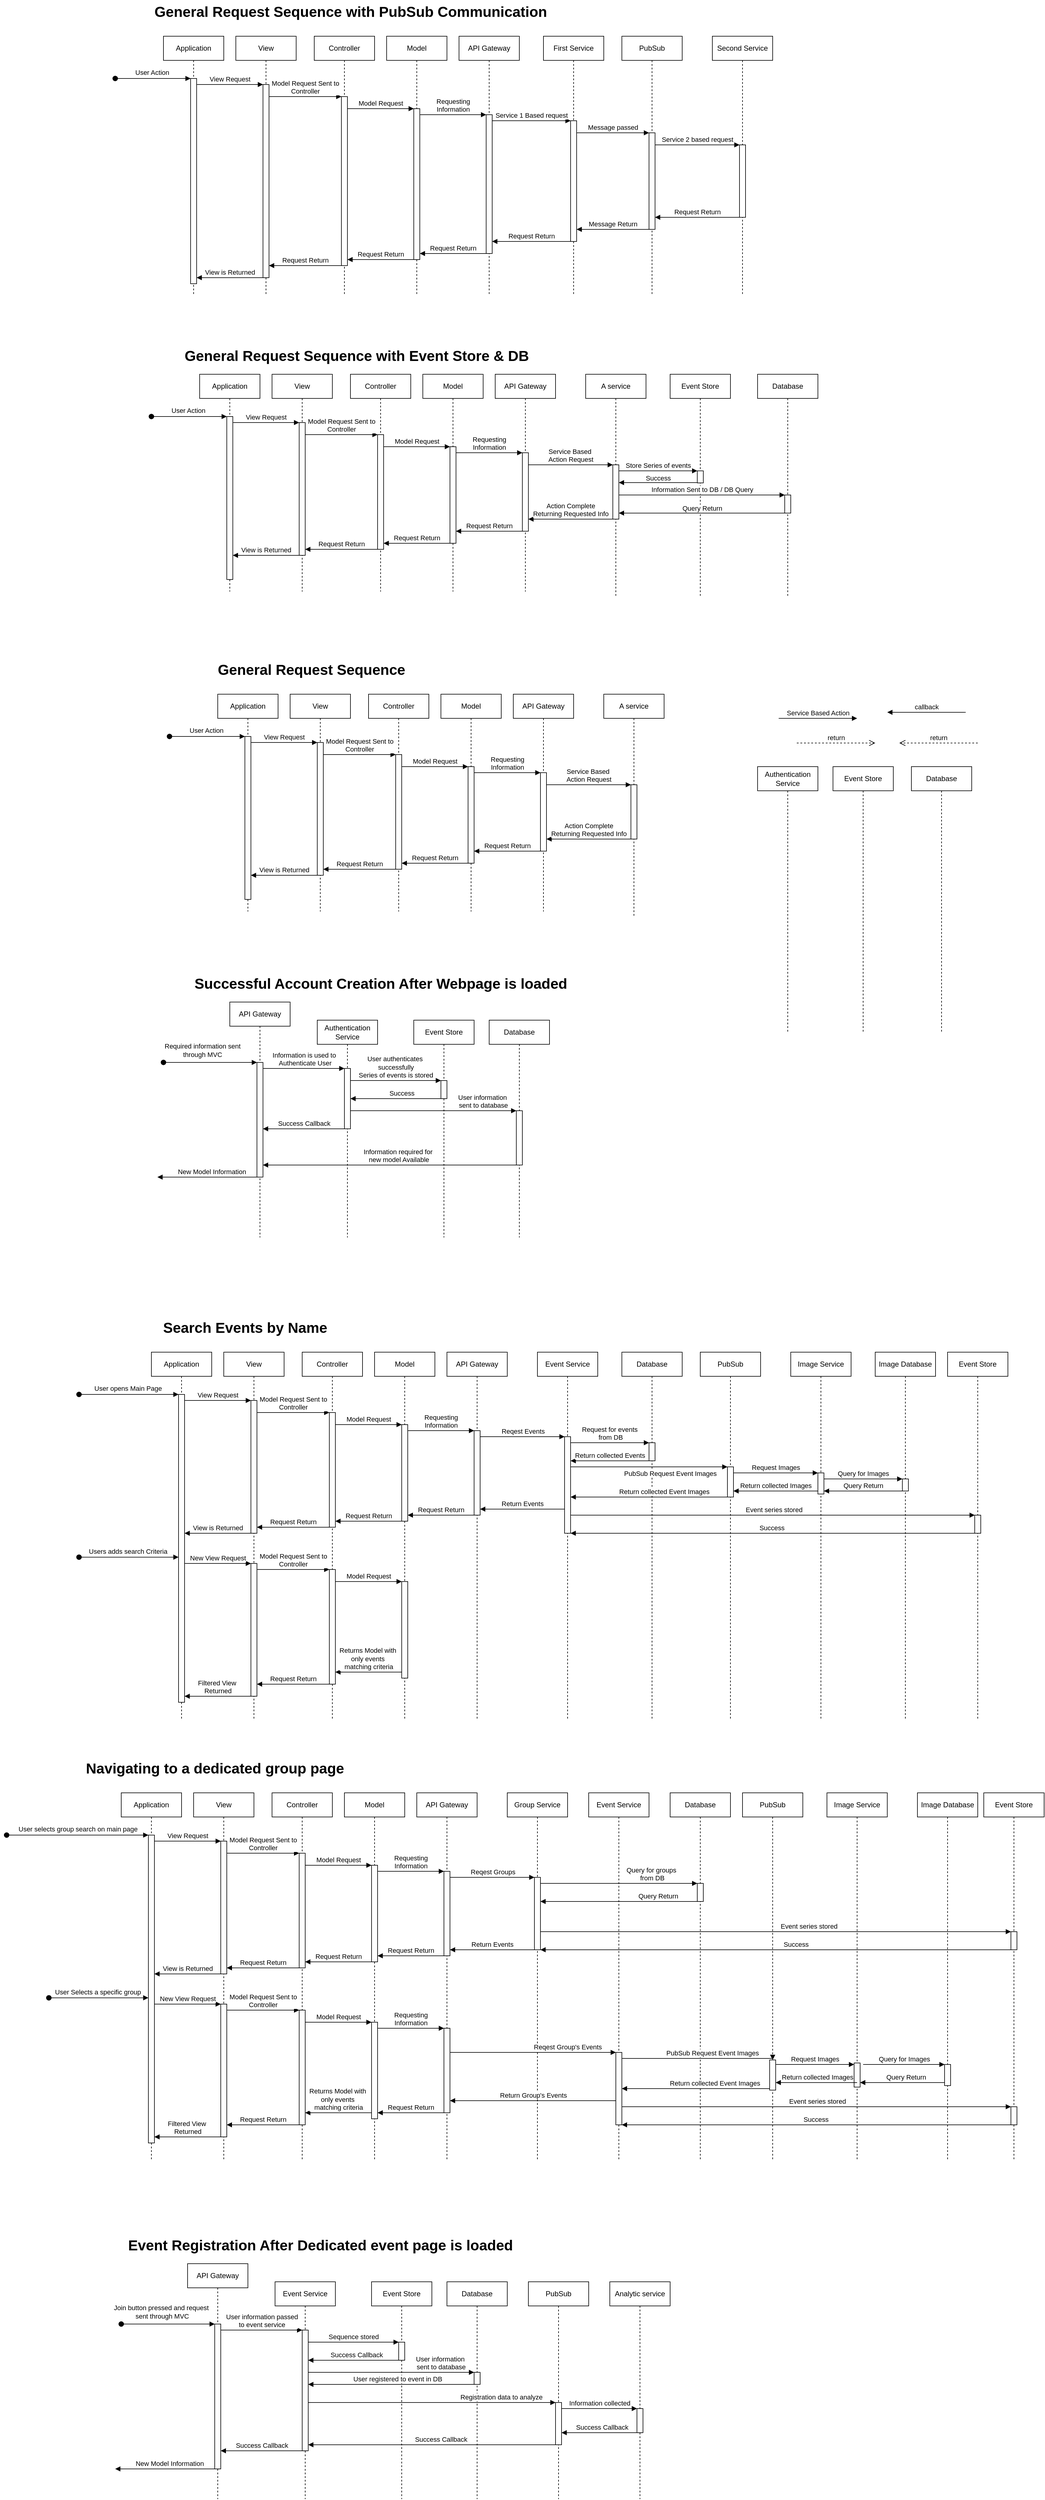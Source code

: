 <mxfile version="24.2.0" type="device">
  <diagram name="Page-1" id="2YBvvXClWsGukQMizWep">
    <mxGraphModel dx="2524" dy="2972" grid="1" gridSize="10" guides="1" tooltips="1" connect="1" arrows="1" fold="1" page="1" pageScale="1" pageWidth="850" pageHeight="1100" math="0" shadow="0">
      <root>
        <mxCell id="0" />
        <mxCell id="1" parent="0" />
        <mxCell id="LU9NJdWoO0VZGk0qoHhr-41" value="Authentication Service" style="shape=umlLifeline;perimeter=lifelinePerimeter;whiteSpace=wrap;html=1;container=0;dropTarget=0;collapsible=0;recursiveResize=0;outlineConnect=0;portConstraint=eastwest;newEdgeStyle={&quot;edgeStyle&quot;:&quot;elbowEdgeStyle&quot;,&quot;elbow&quot;:&quot;vertical&quot;,&quot;curved&quot;:0,&quot;rounded&quot;:0};" parent="1" vertex="1">
          <mxGeometry x="65" y="560" width="100" height="360" as="geometry" />
        </mxCell>
        <mxCell id="LU9NJdWoO0VZGk0qoHhr-42" value="" style="html=1;points=[];perimeter=orthogonalPerimeter;outlineConnect=0;targetShapes=umlLifeline;portConstraint=eastwest;newEdgeStyle={&quot;edgeStyle&quot;:&quot;elbowEdgeStyle&quot;,&quot;elbow&quot;:&quot;vertical&quot;,&quot;curved&quot;:0,&quot;rounded&quot;:0};" parent="LU9NJdWoO0VZGk0qoHhr-41" vertex="1">
          <mxGeometry x="45" y="80" width="10" height="100" as="geometry" />
        </mxCell>
        <mxCell id="aM9ryv3xv72pqoxQDRHE-1" value="Application" style="shape=umlLifeline;perimeter=lifelinePerimeter;whiteSpace=wrap;html=1;container=0;dropTarget=0;collapsible=0;recursiveResize=0;outlineConnect=0;portConstraint=eastwest;newEdgeStyle={&quot;edgeStyle&quot;:&quot;elbowEdgeStyle&quot;,&quot;elbow&quot;:&quot;vertical&quot;,&quot;curved&quot;:0,&quot;rounded&quot;:0};" parent="1" vertex="1">
          <mxGeometry x="-100" y="20" width="100" height="360" as="geometry" />
        </mxCell>
        <mxCell id="aM9ryv3xv72pqoxQDRHE-2" value="" style="html=1;points=[];perimeter=orthogonalPerimeter;outlineConnect=0;targetShapes=umlLifeline;portConstraint=eastwest;newEdgeStyle={&quot;edgeStyle&quot;:&quot;elbowEdgeStyle&quot;,&quot;elbow&quot;:&quot;vertical&quot;,&quot;curved&quot;:0,&quot;rounded&quot;:0};" parent="aM9ryv3xv72pqoxQDRHE-1" vertex="1">
          <mxGeometry x="45" y="70" width="10" height="270" as="geometry" />
        </mxCell>
        <mxCell id="aM9ryv3xv72pqoxQDRHE-3" value="" style="html=1;verticalAlign=bottom;startArrow=oval;endArrow=block;startSize=8;edgeStyle=elbowEdgeStyle;elbow=vertical;curved=0;rounded=0;" parent="aM9ryv3xv72pqoxQDRHE-1" target="aM9ryv3xv72pqoxQDRHE-2" edge="1">
          <mxGeometry relative="1" as="geometry">
            <mxPoint x="-80" y="70" as="sourcePoint" />
            <Array as="points">
              <mxPoint x="-80" y="70" />
            </Array>
          </mxGeometry>
        </mxCell>
        <mxCell id="LU9NJdWoO0VZGk0qoHhr-10" value="User Action" style="edgeLabel;html=1;align=center;verticalAlign=middle;resizable=0;points=[];" parent="aM9ryv3xv72pqoxQDRHE-3" vertex="1" connectable="0">
          <mxGeometry x="0.033" y="1" relative="1" as="geometry">
            <mxPoint x="-4" y="-9" as="offset" />
          </mxGeometry>
        </mxCell>
        <mxCell id="aM9ryv3xv72pqoxQDRHE-5" value="API Gateway" style="shape=umlLifeline;perimeter=lifelinePerimeter;whiteSpace=wrap;html=1;container=0;dropTarget=0;collapsible=0;recursiveResize=0;outlineConnect=0;portConstraint=eastwest;newEdgeStyle={&quot;edgeStyle&quot;:&quot;elbowEdgeStyle&quot;,&quot;elbow&quot;:&quot;vertical&quot;,&quot;curved&quot;:0,&quot;rounded&quot;:0};" parent="1" vertex="1">
          <mxGeometry x="390" y="20" width="100" height="360" as="geometry" />
        </mxCell>
        <mxCell id="LU9NJdWoO0VZGk0qoHhr-21" value="" style="html=1;points=[];perimeter=orthogonalPerimeter;outlineConnect=0;targetShapes=umlLifeline;portConstraint=eastwest;newEdgeStyle={&quot;edgeStyle&quot;:&quot;elbowEdgeStyle&quot;,&quot;elbow&quot;:&quot;vertical&quot;,&quot;curved&quot;:0,&quot;rounded&quot;:0};" parent="aM9ryv3xv72pqoxQDRHE-5" vertex="1">
          <mxGeometry x="45" y="130" width="10" height="130" as="geometry" />
        </mxCell>
        <mxCell id="aM9ryv3xv72pqoxQDRHE-7" value="View Request" style="html=1;verticalAlign=bottom;endArrow=block;edgeStyle=elbowEdgeStyle;elbow=horizontal;curved=0;rounded=0;" parent="1" source="aM9ryv3xv72pqoxQDRHE-2" target="aM9ryv3xv72pqoxQDRHE-6" edge="1">
          <mxGeometry relative="1" as="geometry">
            <mxPoint x="-30" y="100" as="sourcePoint" />
            <Array as="points">
              <mxPoint x="20" y="100" />
            </Array>
            <mxPoint x="40" y="100" as="targetPoint" />
          </mxGeometry>
        </mxCell>
        <mxCell id="aM9ryv3xv72pqoxQDRHE-8" value="return" style="html=1;verticalAlign=bottom;endArrow=open;dashed=1;endSize=8;edgeStyle=elbowEdgeStyle;elbow=vertical;curved=0;rounded=0;" parent="1" edge="1">
          <mxGeometry relative="1" as="geometry">
            <mxPoint x="1030" y="100.83" as="targetPoint" />
            <Array as="points">
              <mxPoint x="1100" y="100.83" />
            </Array>
            <mxPoint x="1160" y="100.83" as="sourcePoint" />
          </mxGeometry>
        </mxCell>
        <mxCell id="aM9ryv3xv72pqoxQDRHE-9" value="callback" style="html=1;verticalAlign=bottom;endArrow=block;edgeStyle=elbowEdgeStyle;elbow=vertical;curved=0;rounded=0;" parent="1" edge="1">
          <mxGeometry relative="1" as="geometry">
            <mxPoint x="1140" y="50" as="sourcePoint" />
            <Array as="points">
              <mxPoint x="1080" y="50" />
            </Array>
            <mxPoint x="1010" y="50" as="targetPoint" />
          </mxGeometry>
        </mxCell>
        <mxCell id="aM9ryv3xv72pqoxQDRHE-10" value="return" style="html=1;verticalAlign=bottom;endArrow=open;dashed=1;endSize=8;edgeStyle=elbowEdgeStyle;elbow=vertical;curved=0;rounded=0;" parent="1" edge="1">
          <mxGeometry relative="1" as="geometry">
            <mxPoint x="990" y="100.83" as="targetPoint" />
            <Array as="points">
              <mxPoint x="920" y="100.83" />
            </Array>
            <mxPoint x="860" y="100.83" as="sourcePoint" />
          </mxGeometry>
        </mxCell>
        <mxCell id="LU9NJdWoO0VZGk0qoHhr-1" value="Authentication Service" style="shape=umlLifeline;perimeter=lifelinePerimeter;whiteSpace=wrap;html=1;container=0;dropTarget=0;collapsible=0;recursiveResize=0;outlineConnect=0;portConstraint=eastwest;newEdgeStyle={&quot;edgeStyle&quot;:&quot;elbowEdgeStyle&quot;,&quot;elbow&quot;:&quot;vertical&quot;,&quot;curved&quot;:0,&quot;rounded&quot;:0};" parent="1" vertex="1">
          <mxGeometry x="795" y="140" width="100" height="440" as="geometry" />
        </mxCell>
        <mxCell id="LU9NJdWoO0VZGk0qoHhr-3" value="Event Store" style="shape=umlLifeline;perimeter=lifelinePerimeter;whiteSpace=wrap;html=1;container=0;dropTarget=0;collapsible=0;recursiveResize=0;outlineConnect=0;portConstraint=eastwest;newEdgeStyle={&quot;edgeStyle&quot;:&quot;elbowEdgeStyle&quot;,&quot;elbow&quot;:&quot;vertical&quot;,&quot;curved&quot;:0,&quot;rounded&quot;:0};" parent="1" vertex="1">
          <mxGeometry x="920" y="140" width="100" height="440" as="geometry" />
        </mxCell>
        <mxCell id="LU9NJdWoO0VZGk0qoHhr-5" value="Database" style="shape=umlLifeline;perimeter=lifelinePerimeter;whiteSpace=wrap;html=1;container=0;dropTarget=0;collapsible=0;recursiveResize=0;outlineConnect=0;portConstraint=eastwest;newEdgeStyle={&quot;edgeStyle&quot;:&quot;elbowEdgeStyle&quot;,&quot;elbow&quot;:&quot;vertical&quot;,&quot;curved&quot;:0,&quot;rounded&quot;:0};" parent="1" vertex="1">
          <mxGeometry x="1050" y="140" width="100" height="440" as="geometry" />
        </mxCell>
        <mxCell id="LU9NJdWoO0VZGk0qoHhr-7" value="Model" style="shape=umlLifeline;perimeter=lifelinePerimeter;whiteSpace=wrap;html=1;container=0;dropTarget=0;collapsible=0;recursiveResize=0;outlineConnect=0;portConstraint=eastwest;newEdgeStyle={&quot;edgeStyle&quot;:&quot;elbowEdgeStyle&quot;,&quot;elbow&quot;:&quot;vertical&quot;,&quot;curved&quot;:0,&quot;rounded&quot;:0};" parent="1" vertex="1">
          <mxGeometry x="270" y="20" width="100" height="360" as="geometry" />
        </mxCell>
        <mxCell id="LU9NJdWoO0VZGk0qoHhr-14" value="" style="html=1;points=[];perimeter=orthogonalPerimeter;outlineConnect=0;targetShapes=umlLifeline;portConstraint=eastwest;newEdgeStyle={&quot;edgeStyle&quot;:&quot;elbowEdgeStyle&quot;,&quot;elbow&quot;:&quot;vertical&quot;,&quot;curved&quot;:0,&quot;rounded&quot;:0};" parent="LU9NJdWoO0VZGk0qoHhr-7" vertex="1">
          <mxGeometry x="45" y="120" width="10" height="160" as="geometry" />
        </mxCell>
        <mxCell id="LU9NJdWoO0VZGk0qoHhr-8" value="Controller" style="shape=umlLifeline;perimeter=lifelinePerimeter;whiteSpace=wrap;html=1;container=0;dropTarget=0;collapsible=0;recursiveResize=0;outlineConnect=0;portConstraint=eastwest;newEdgeStyle={&quot;edgeStyle&quot;:&quot;elbowEdgeStyle&quot;,&quot;elbow&quot;:&quot;vertical&quot;,&quot;curved&quot;:0,&quot;rounded&quot;:0};" parent="1" vertex="1">
          <mxGeometry x="150" y="20" width="100" height="360" as="geometry" />
        </mxCell>
        <mxCell id="LU9NJdWoO0VZGk0qoHhr-13" value="" style="html=1;points=[];perimeter=orthogonalPerimeter;outlineConnect=0;targetShapes=umlLifeline;portConstraint=eastwest;newEdgeStyle={&quot;edgeStyle&quot;:&quot;elbowEdgeStyle&quot;,&quot;elbow&quot;:&quot;vertical&quot;,&quot;curved&quot;:0,&quot;rounded&quot;:0};" parent="LU9NJdWoO0VZGk0qoHhr-8" vertex="1">
          <mxGeometry x="45" y="100" width="10" height="190" as="geometry" />
        </mxCell>
        <mxCell id="LU9NJdWoO0VZGk0qoHhr-9" value="View" style="shape=umlLifeline;perimeter=lifelinePerimeter;whiteSpace=wrap;html=1;container=0;dropTarget=0;collapsible=0;recursiveResize=0;outlineConnect=0;portConstraint=eastwest;newEdgeStyle={&quot;edgeStyle&quot;:&quot;elbowEdgeStyle&quot;,&quot;elbow&quot;:&quot;vertical&quot;,&quot;curved&quot;:0,&quot;rounded&quot;:0};" parent="1" vertex="1">
          <mxGeometry x="20" y="20" width="100" height="360" as="geometry" />
        </mxCell>
        <mxCell id="aM9ryv3xv72pqoxQDRHE-6" value="" style="html=1;points=[];perimeter=orthogonalPerimeter;outlineConnect=0;targetShapes=umlLifeline;portConstraint=eastwest;newEdgeStyle={&quot;edgeStyle&quot;:&quot;elbowEdgeStyle&quot;,&quot;elbow&quot;:&quot;vertical&quot;,&quot;curved&quot;:0,&quot;rounded&quot;:0};" parent="LU9NJdWoO0VZGk0qoHhr-9" vertex="1">
          <mxGeometry x="45" y="80" width="10" height="220" as="geometry" />
        </mxCell>
        <mxCell id="LU9NJdWoO0VZGk0qoHhr-16" value="Model Request Sent to&lt;div&gt;Controller&lt;/div&gt;" style="html=1;verticalAlign=bottom;endArrow=block;edgeStyle=elbowEdgeStyle;elbow=vertical;curved=0;rounded=0;" parent="1" source="aM9ryv3xv72pqoxQDRHE-6" target="LU9NJdWoO0VZGk0qoHhr-13" edge="1">
          <mxGeometry relative="1" as="geometry">
            <mxPoint x="90" y="120" as="sourcePoint" />
            <Array as="points">
              <mxPoint x="155" y="120" />
            </Array>
            <mxPoint x="180" y="120" as="targetPoint" />
          </mxGeometry>
        </mxCell>
        <mxCell id="LU9NJdWoO0VZGk0qoHhr-17" value="Model Request" style="html=1;verticalAlign=bottom;endArrow=block;edgeStyle=elbowEdgeStyle;elbow=vertical;curved=0;rounded=0;" parent="1" source="LU9NJdWoO0VZGk0qoHhr-13" target="LU9NJdWoO0VZGk0qoHhr-14" edge="1">
          <mxGeometry relative="1" as="geometry">
            <mxPoint x="210" y="140" as="sourcePoint" />
            <Array as="points">
              <mxPoint x="290" y="140" />
            </Array>
            <mxPoint x="250" y="150" as="targetPoint" />
          </mxGeometry>
        </mxCell>
        <mxCell id="LU9NJdWoO0VZGk0qoHhr-18" value="A service" style="shape=umlLifeline;perimeter=lifelinePerimeter;whiteSpace=wrap;html=1;container=0;dropTarget=0;collapsible=0;recursiveResize=0;outlineConnect=0;portConstraint=eastwest;newEdgeStyle={&quot;edgeStyle&quot;:&quot;elbowEdgeStyle&quot;,&quot;elbow&quot;:&quot;vertical&quot;,&quot;curved&quot;:0,&quot;rounded&quot;:0};" parent="1" vertex="1">
          <mxGeometry x="540" y="20" width="100" height="370" as="geometry" />
        </mxCell>
        <mxCell id="LU9NJdWoO0VZGk0qoHhr-23" value="" style="html=1;points=[];perimeter=orthogonalPerimeter;outlineConnect=0;targetShapes=umlLifeline;portConstraint=eastwest;newEdgeStyle={&quot;edgeStyle&quot;:&quot;elbowEdgeStyle&quot;,&quot;elbow&quot;:&quot;vertical&quot;,&quot;curved&quot;:0,&quot;rounded&quot;:0};" parent="LU9NJdWoO0VZGk0qoHhr-18" vertex="1">
          <mxGeometry x="45" y="150" width="10" height="90" as="geometry" />
        </mxCell>
        <mxCell id="LU9NJdWoO0VZGk0qoHhr-19" value="&amp;nbsp;Requesting&amp;nbsp;&lt;div&gt;Information&lt;/div&gt;" style="html=1;verticalAlign=bottom;endArrow=block;edgeStyle=elbowEdgeStyle;elbow=vertical;curved=0;rounded=0;" parent="1" source="LU9NJdWoO0VZGk0qoHhr-14" target="LU9NJdWoO0VZGk0qoHhr-21" edge="1">
          <mxGeometry relative="1" as="geometry">
            <mxPoint x="325" y="150" as="sourcePoint" />
            <Array as="points">
              <mxPoint x="390" y="150" />
              <mxPoint x="415" y="140" />
            </Array>
            <mxPoint x="435" y="150" as="targetPoint" />
          </mxGeometry>
        </mxCell>
        <mxCell id="LU9NJdWoO0VZGk0qoHhr-22" value="Service Based&amp;nbsp;&lt;div&gt;Action Request&lt;/div&gt;" style="html=1;verticalAlign=bottom;endArrow=block;edgeStyle=elbowEdgeStyle;elbow=vertical;curved=0;rounded=0;" parent="1" source="LU9NJdWoO0VZGk0qoHhr-21" target="LU9NJdWoO0VZGk0qoHhr-23" edge="1">
          <mxGeometry relative="1" as="geometry">
            <mxPoint x="450" y="170" as="sourcePoint" />
            <Array as="points">
              <mxPoint x="515" y="170" />
              <mxPoint x="540" y="160" />
            </Array>
            <mxPoint x="560" y="170" as="targetPoint" />
          </mxGeometry>
        </mxCell>
        <mxCell id="LU9NJdWoO0VZGk0qoHhr-24" value="Action Complete&lt;div&gt;Returning Requested Info&lt;/div&gt;" style="html=1;verticalAlign=bottom;endArrow=block;edgeStyle=elbowEdgeStyle;elbow=vertical;curved=0;rounded=0;" parent="1" source="LU9NJdWoO0VZGk0qoHhr-23" target="LU9NJdWoO0VZGk0qoHhr-21" edge="1">
          <mxGeometry relative="1" as="geometry">
            <mxPoint x="570" y="260" as="sourcePoint" />
            <Array as="points">
              <mxPoint x="510" y="260" />
            </Array>
            <mxPoint x="450" y="260" as="targetPoint" />
          </mxGeometry>
        </mxCell>
        <mxCell id="LU9NJdWoO0VZGk0qoHhr-25" value="Service Based Action" style="html=1;verticalAlign=bottom;endArrow=block;edgeStyle=elbowEdgeStyle;elbow=vertical;curved=0;rounded=0;" parent="1" edge="1">
          <mxGeometry relative="1" as="geometry">
            <mxPoint x="830" y="60" as="sourcePoint" />
            <Array as="points">
              <mxPoint x="900" y="60" />
              <mxPoint x="925" y="50" />
            </Array>
            <mxPoint x="960" y="60" as="targetPoint" />
          </mxGeometry>
        </mxCell>
        <mxCell id="LU9NJdWoO0VZGk0qoHhr-26" value="Request Return" style="html=1;verticalAlign=bottom;endArrow=block;edgeStyle=elbowEdgeStyle;elbow=vertical;curved=0;rounded=0;" parent="1" source="LU9NJdWoO0VZGk0qoHhr-21" target="LU9NJdWoO0VZGk0qoHhr-14" edge="1">
          <mxGeometry relative="1" as="geometry">
            <mxPoint x="410" y="280" as="sourcePoint" />
            <Array as="points">
              <mxPoint x="350" y="280" />
            </Array>
            <mxPoint x="280" y="280" as="targetPoint" />
          </mxGeometry>
        </mxCell>
        <mxCell id="LU9NJdWoO0VZGk0qoHhr-27" value="Request Return" style="html=1;verticalAlign=bottom;endArrow=block;edgeStyle=elbowEdgeStyle;elbow=vertical;curved=0;rounded=0;" parent="1" source="LU9NJdWoO0VZGk0qoHhr-14" target="LU9NJdWoO0VZGk0qoHhr-13" edge="1">
          <mxGeometry relative="1" as="geometry">
            <mxPoint x="290" y="300" as="sourcePoint" />
            <Array as="points">
              <mxPoint x="225" y="300" />
            </Array>
            <mxPoint x="200" y="300" as="targetPoint" />
          </mxGeometry>
        </mxCell>
        <mxCell id="LU9NJdWoO0VZGk0qoHhr-28" value="Request Return" style="html=1;verticalAlign=bottom;endArrow=block;edgeStyle=elbowEdgeStyle;elbow=vertical;curved=0;rounded=0;" parent="1" source="LU9NJdWoO0VZGk0qoHhr-13" target="aM9ryv3xv72pqoxQDRHE-6" edge="1">
          <mxGeometry relative="1" as="geometry">
            <mxPoint x="190" y="310" as="sourcePoint" />
            <Array as="points">
              <mxPoint x="105" y="310" />
            </Array>
            <mxPoint x="80" y="310" as="targetPoint" />
          </mxGeometry>
        </mxCell>
        <mxCell id="LU9NJdWoO0VZGk0qoHhr-29" value="View is Returned" style="html=1;verticalAlign=bottom;endArrow=block;edgeStyle=elbowEdgeStyle;elbow=vertical;curved=0;rounded=0;" parent="1" source="aM9ryv3xv72pqoxQDRHE-6" target="aM9ryv3xv72pqoxQDRHE-2" edge="1">
          <mxGeometry relative="1" as="geometry">
            <mxPoint x="40" y="320" as="sourcePoint" />
            <Array as="points">
              <mxPoint x="-20" y="320" />
            </Array>
            <mxPoint x="-90" y="320" as="targetPoint" />
          </mxGeometry>
        </mxCell>
        <mxCell id="LU9NJdWoO0VZGk0qoHhr-30" value="API Gateway" style="shape=umlLifeline;perimeter=lifelinePerimeter;whiteSpace=wrap;html=1;container=0;dropTarget=0;collapsible=0;recursiveResize=0;outlineConnect=0;portConstraint=eastwest;newEdgeStyle={&quot;edgeStyle&quot;:&quot;elbowEdgeStyle&quot;,&quot;elbow&quot;:&quot;vertical&quot;,&quot;curved&quot;:0,&quot;rounded&quot;:0};" parent="1" vertex="1">
          <mxGeometry x="-80" y="530" width="100" height="390" as="geometry" />
        </mxCell>
        <mxCell id="LU9NJdWoO0VZGk0qoHhr-31" value="" style="html=1;points=[];perimeter=orthogonalPerimeter;outlineConnect=0;targetShapes=umlLifeline;portConstraint=eastwest;newEdgeStyle={&quot;edgeStyle&quot;:&quot;elbowEdgeStyle&quot;,&quot;elbow&quot;:&quot;vertical&quot;,&quot;curved&quot;:0,&quot;rounded&quot;:0};" parent="LU9NJdWoO0VZGk0qoHhr-30" vertex="1">
          <mxGeometry x="45" y="100" width="10" height="190" as="geometry" />
        </mxCell>
        <mxCell id="LU9NJdWoO0VZGk0qoHhr-32" value="" style="html=1;verticalAlign=bottom;startArrow=oval;endArrow=block;startSize=8;edgeStyle=elbowEdgeStyle;elbow=vertical;curved=0;rounded=0;" parent="LU9NJdWoO0VZGk0qoHhr-30" target="LU9NJdWoO0VZGk0qoHhr-31" edge="1">
          <mxGeometry relative="1" as="geometry">
            <mxPoint x="-110" y="100" as="sourcePoint" />
            <Array as="points">
              <mxPoint x="-30" y="100" />
            </Array>
          </mxGeometry>
        </mxCell>
        <mxCell id="LU9NJdWoO0VZGk0qoHhr-33" value="Required information sent&amp;nbsp;&lt;div&gt;through MVC&amp;nbsp;&lt;/div&gt;" style="edgeLabel;html=1;align=center;verticalAlign=middle;resizable=0;points=[];" parent="LU9NJdWoO0VZGk0qoHhr-32" vertex="1" connectable="0">
          <mxGeometry x="0.033" y="1" relative="1" as="geometry">
            <mxPoint x="-14" y="-19" as="offset" />
          </mxGeometry>
        </mxCell>
        <mxCell id="LU9NJdWoO0VZGk0qoHhr-36" value="Information is used to&lt;div&gt;&amp;nbsp;Authenticate User&lt;/div&gt;" style="html=1;verticalAlign=bottom;endArrow=block;edgeStyle=elbowEdgeStyle;elbow=horizontal;curved=0;rounded=0;" parent="1" source="LU9NJdWoO0VZGk0qoHhr-31" target="LU9NJdWoO0VZGk0qoHhr-42" edge="1">
          <mxGeometry relative="1" as="geometry">
            <mxPoint x="-10" y="640" as="sourcePoint" />
            <Array as="points">
              <mxPoint x="40" y="640" />
            </Array>
            <mxPoint x="60" y="640" as="targetPoint" />
          </mxGeometry>
        </mxCell>
        <mxCell id="LU9NJdWoO0VZGk0qoHhr-37" value="Database" style="shape=umlLifeline;perimeter=lifelinePerimeter;whiteSpace=wrap;html=1;container=0;dropTarget=0;collapsible=0;recursiveResize=0;outlineConnect=0;portConstraint=eastwest;newEdgeStyle={&quot;edgeStyle&quot;:&quot;elbowEdgeStyle&quot;,&quot;elbow&quot;:&quot;vertical&quot;,&quot;curved&quot;:0,&quot;rounded&quot;:0};" parent="1" vertex="1">
          <mxGeometry x="350" y="560" width="100" height="360" as="geometry" />
        </mxCell>
        <mxCell id="LU9NJdWoO0VZGk0qoHhr-38" value="" style="html=1;points=[];perimeter=orthogonalPerimeter;outlineConnect=0;targetShapes=umlLifeline;portConstraint=eastwest;newEdgeStyle={&quot;edgeStyle&quot;:&quot;elbowEdgeStyle&quot;,&quot;elbow&quot;:&quot;vertical&quot;,&quot;curved&quot;:0,&quot;rounded&quot;:0};" parent="LU9NJdWoO0VZGk0qoHhr-37" vertex="1">
          <mxGeometry x="45" y="150" width="10" height="90" as="geometry" />
        </mxCell>
        <mxCell id="LU9NJdWoO0VZGk0qoHhr-39" value="Event Store" style="shape=umlLifeline;perimeter=lifelinePerimeter;whiteSpace=wrap;html=1;container=0;dropTarget=0;collapsible=0;recursiveResize=0;outlineConnect=0;portConstraint=eastwest;newEdgeStyle={&quot;edgeStyle&quot;:&quot;elbowEdgeStyle&quot;,&quot;elbow&quot;:&quot;vertical&quot;,&quot;curved&quot;:0,&quot;rounded&quot;:0};" parent="1" vertex="1">
          <mxGeometry x="225" y="560" width="100" height="360" as="geometry" />
        </mxCell>
        <mxCell id="LU9NJdWoO0VZGk0qoHhr-40" value="" style="html=1;points=[];perimeter=orthogonalPerimeter;outlineConnect=0;targetShapes=umlLifeline;portConstraint=eastwest;newEdgeStyle={&quot;edgeStyle&quot;:&quot;elbowEdgeStyle&quot;,&quot;elbow&quot;:&quot;vertical&quot;,&quot;curved&quot;:0,&quot;rounded&quot;:0};" parent="LU9NJdWoO0VZGk0qoHhr-39" vertex="1">
          <mxGeometry x="45" y="100" width="10" height="30" as="geometry" />
        </mxCell>
        <mxCell id="LU9NJdWoO0VZGk0qoHhr-43" value="User authenticates&amp;nbsp;&lt;div&gt;successfully&lt;/div&gt;&lt;div&gt;Series of events is stored&lt;/div&gt;" style="html=1;verticalAlign=bottom;endArrow=block;edgeStyle=elbowEdgeStyle;elbow=vertical;curved=0;rounded=0;" parent="1" source="LU9NJdWoO0VZGk0qoHhr-42" target="LU9NJdWoO0VZGk0qoHhr-40" edge="1">
          <mxGeometry relative="1" as="geometry">
            <mxPoint x="110" y="660" as="sourcePoint" />
            <Array as="points">
              <mxPoint x="175" y="660" />
            </Array>
            <mxPoint x="200" y="660" as="targetPoint" />
          </mxGeometry>
        </mxCell>
        <mxCell id="LU9NJdWoO0VZGk0qoHhr-54" value="&lt;font style=&quot;font-size: 24px;&quot;&gt;&lt;b&gt;General Request Sequence&lt;/b&gt;&lt;/font&gt;" style="text;html=1;align=center;verticalAlign=middle;resizable=0;points=[];autosize=1;strokeColor=none;fillColor=none;" parent="1" vertex="1">
          <mxGeometry x="-110" y="-40" width="330" height="40" as="geometry" />
        </mxCell>
        <mxCell id="LU9NJdWoO0VZGk0qoHhr-55" value="&lt;font style=&quot;font-size: 24px;&quot;&gt;&lt;b&gt;Successful Account Creation After Webpage is loaded&lt;/b&gt;&lt;/font&gt;" style="text;html=1;align=center;verticalAlign=middle;resizable=0;points=[];autosize=1;strokeColor=none;fillColor=none;" parent="1" vertex="1">
          <mxGeometry x="-150" y="480" width="640" height="40" as="geometry" />
        </mxCell>
        <mxCell id="LU9NJdWoO0VZGk0qoHhr-58" value="Success" style="html=1;verticalAlign=bottom;endArrow=block;edgeStyle=elbowEdgeStyle;elbow=vertical;curved=0;rounded=0;" parent="1" source="LU9NJdWoO0VZGk0qoHhr-40" edge="1">
          <mxGeometry x="-0.133" relative="1" as="geometry">
            <mxPoint x="265" y="690" as="sourcePoint" />
            <Array as="points">
              <mxPoint x="205" y="690" />
            </Array>
            <mxPoint x="120" y="690" as="targetPoint" />
            <mxPoint as="offset" />
          </mxGeometry>
        </mxCell>
        <mxCell id="LU9NJdWoO0VZGk0qoHhr-59" value="User information&amp;nbsp;&lt;div&gt;sent to database&lt;/div&gt;" style="html=1;verticalAlign=bottom;endArrow=block;edgeStyle=elbowEdgeStyle;elbow=vertical;curved=0;rounded=0;" parent="1" source="LU9NJdWoO0VZGk0qoHhr-42" target="LU9NJdWoO0VZGk0qoHhr-38" edge="1">
          <mxGeometry x="0.6" relative="1" as="geometry">
            <mxPoint x="150" y="710" as="sourcePoint" />
            <Array as="points">
              <mxPoint x="205" y="710" />
            </Array>
            <mxPoint x="300" y="710" as="targetPoint" />
            <mxPoint as="offset" />
          </mxGeometry>
        </mxCell>
        <mxCell id="LU9NJdWoO0VZGk0qoHhr-61" value="Information required for&amp;nbsp;&lt;div&gt;&lt;div&gt;new model Available&lt;/div&gt;&lt;/div&gt;" style="html=1;verticalAlign=bottom;endArrow=block;edgeStyle=elbowEdgeStyle;elbow=vertical;curved=0;rounded=0;" parent="1" source="LU9NJdWoO0VZGk0qoHhr-38" target="LU9NJdWoO0VZGk0qoHhr-31" edge="1">
          <mxGeometry x="-0.071" relative="1" as="geometry">
            <mxPoint x="290" y="739.66" as="sourcePoint" />
            <Array as="points">
              <mxPoint x="230" y="800" />
            </Array>
            <mxPoint x="140" y="739.66" as="targetPoint" />
            <mxPoint as="offset" />
          </mxGeometry>
        </mxCell>
        <mxCell id="LU9NJdWoO0VZGk0qoHhr-63" value="Success Callback" style="html=1;verticalAlign=bottom;endArrow=block;edgeStyle=elbowEdgeStyle;elbow=vertical;curved=0;rounded=0;" parent="1" source="LU9NJdWoO0VZGk0qoHhr-42" target="LU9NJdWoO0VZGk0qoHhr-31" edge="1">
          <mxGeometry relative="1" as="geometry">
            <mxPoint x="100" y="739.76" as="sourcePoint" />
            <Array as="points">
              <mxPoint x="10" y="740" />
            </Array>
            <mxPoint x="-20" y="740" as="targetPoint" />
          </mxGeometry>
        </mxCell>
        <mxCell id="LU9NJdWoO0VZGk0qoHhr-65" value="New Model Information" style="html=1;verticalAlign=bottom;endArrow=block;edgeStyle=elbowEdgeStyle;elbow=vertical;curved=0;rounded=0;" parent="1" source="LU9NJdWoO0VZGk0qoHhr-31" edge="1">
          <mxGeometry x="-0.092" relative="1" as="geometry">
            <mxPoint x="-60" y="820.14" as="sourcePoint" />
            <Array as="points" />
            <mxPoint x="-200" y="820" as="targetPoint" />
            <mxPoint as="offset" />
          </mxGeometry>
        </mxCell>
        <mxCell id="PMBpUnbIwR8fAhCMbHkn-37" value="Application" style="shape=umlLifeline;perimeter=lifelinePerimeter;whiteSpace=wrap;html=1;container=0;dropTarget=0;collapsible=0;recursiveResize=0;outlineConnect=0;portConstraint=eastwest;newEdgeStyle={&quot;edgeStyle&quot;:&quot;elbowEdgeStyle&quot;,&quot;elbow&quot;:&quot;vertical&quot;,&quot;curved&quot;:0,&quot;rounded&quot;:0};" parent="1" vertex="1">
          <mxGeometry x="-210" y="1110" width="100" height="610" as="geometry" />
        </mxCell>
        <mxCell id="PMBpUnbIwR8fAhCMbHkn-38" value="" style="html=1;points=[];perimeter=orthogonalPerimeter;outlineConnect=0;targetShapes=umlLifeline;portConstraint=eastwest;newEdgeStyle={&quot;edgeStyle&quot;:&quot;elbowEdgeStyle&quot;,&quot;elbow&quot;:&quot;vertical&quot;,&quot;curved&quot;:0,&quot;rounded&quot;:0};" parent="PMBpUnbIwR8fAhCMbHkn-37" vertex="1">
          <mxGeometry x="45" y="70" width="10" height="510" as="geometry" />
        </mxCell>
        <mxCell id="PMBpUnbIwR8fAhCMbHkn-39" value="" style="html=1;verticalAlign=bottom;startArrow=oval;endArrow=block;startSize=8;edgeStyle=elbowEdgeStyle;elbow=vertical;curved=0;rounded=0;" parent="PMBpUnbIwR8fAhCMbHkn-37" target="PMBpUnbIwR8fAhCMbHkn-38" edge="1">
          <mxGeometry relative="1" as="geometry">
            <mxPoint x="-120" y="70" as="sourcePoint" />
            <Array as="points">
              <mxPoint x="-80" y="70" />
            </Array>
          </mxGeometry>
        </mxCell>
        <mxCell id="PMBpUnbIwR8fAhCMbHkn-40" value="User opens Main Page" style="edgeLabel;html=1;align=center;verticalAlign=middle;resizable=0;points=[];" parent="PMBpUnbIwR8fAhCMbHkn-39" vertex="1" connectable="0">
          <mxGeometry x="0.033" y="1" relative="1" as="geometry">
            <mxPoint x="-4" y="-9" as="offset" />
          </mxGeometry>
        </mxCell>
        <mxCell id="PMBpUnbIwR8fAhCMbHkn-41" value="API Gateway" style="shape=umlLifeline;perimeter=lifelinePerimeter;whiteSpace=wrap;html=1;container=0;dropTarget=0;collapsible=0;recursiveResize=0;outlineConnect=0;portConstraint=eastwest;newEdgeStyle={&quot;edgeStyle&quot;:&quot;elbowEdgeStyle&quot;,&quot;elbow&quot;:&quot;vertical&quot;,&quot;curved&quot;:0,&quot;rounded&quot;:0};" parent="1" vertex="1">
          <mxGeometry x="280" y="1110" width="100" height="610" as="geometry" />
        </mxCell>
        <mxCell id="PMBpUnbIwR8fAhCMbHkn-42" value="" style="html=1;points=[];perimeter=orthogonalPerimeter;outlineConnect=0;targetShapes=umlLifeline;portConstraint=eastwest;newEdgeStyle={&quot;edgeStyle&quot;:&quot;elbowEdgeStyle&quot;,&quot;elbow&quot;:&quot;vertical&quot;,&quot;curved&quot;:0,&quot;rounded&quot;:0};" parent="PMBpUnbIwR8fAhCMbHkn-41" vertex="1">
          <mxGeometry x="45" y="130" width="10" height="140" as="geometry" />
        </mxCell>
        <mxCell id="PMBpUnbIwR8fAhCMbHkn-43" value="View Request" style="html=1;verticalAlign=bottom;endArrow=block;edgeStyle=elbowEdgeStyle;elbow=horizontal;curved=0;rounded=0;" parent="1" source="PMBpUnbIwR8fAhCMbHkn-38" target="PMBpUnbIwR8fAhCMbHkn-49" edge="1">
          <mxGeometry relative="1" as="geometry">
            <mxPoint x="-140" y="1190" as="sourcePoint" />
            <Array as="points">
              <mxPoint x="-90" y="1190" />
            </Array>
            <mxPoint x="-70" y="1190" as="targetPoint" />
          </mxGeometry>
        </mxCell>
        <mxCell id="PMBpUnbIwR8fAhCMbHkn-44" value="Model" style="shape=umlLifeline;perimeter=lifelinePerimeter;whiteSpace=wrap;html=1;container=0;dropTarget=0;collapsible=0;recursiveResize=0;outlineConnect=0;portConstraint=eastwest;newEdgeStyle={&quot;edgeStyle&quot;:&quot;elbowEdgeStyle&quot;,&quot;elbow&quot;:&quot;vertical&quot;,&quot;curved&quot;:0,&quot;rounded&quot;:0};" parent="1" vertex="1">
          <mxGeometry x="160" y="1110" width="100" height="610" as="geometry" />
        </mxCell>
        <mxCell id="PMBpUnbIwR8fAhCMbHkn-45" value="" style="html=1;points=[];perimeter=orthogonalPerimeter;outlineConnect=0;targetShapes=umlLifeline;portConstraint=eastwest;newEdgeStyle={&quot;edgeStyle&quot;:&quot;elbowEdgeStyle&quot;,&quot;elbow&quot;:&quot;vertical&quot;,&quot;curved&quot;:0,&quot;rounded&quot;:0};" parent="PMBpUnbIwR8fAhCMbHkn-44" vertex="1">
          <mxGeometry x="45" y="120" width="10" height="160" as="geometry" />
        </mxCell>
        <mxCell id="PMBpUnbIwR8fAhCMbHkn-83" value="" style="html=1;points=[];perimeter=orthogonalPerimeter;outlineConnect=0;targetShapes=umlLifeline;portConstraint=eastwest;newEdgeStyle={&quot;edgeStyle&quot;:&quot;elbowEdgeStyle&quot;,&quot;elbow&quot;:&quot;vertical&quot;,&quot;curved&quot;:0,&quot;rounded&quot;:0};" parent="PMBpUnbIwR8fAhCMbHkn-44" vertex="1">
          <mxGeometry x="45" y="380" width="10" height="160" as="geometry" />
        </mxCell>
        <mxCell id="PMBpUnbIwR8fAhCMbHkn-46" value="Controller" style="shape=umlLifeline;perimeter=lifelinePerimeter;whiteSpace=wrap;html=1;container=0;dropTarget=0;collapsible=0;recursiveResize=0;outlineConnect=0;portConstraint=eastwest;newEdgeStyle={&quot;edgeStyle&quot;:&quot;elbowEdgeStyle&quot;,&quot;elbow&quot;:&quot;vertical&quot;,&quot;curved&quot;:0,&quot;rounded&quot;:0};" parent="1" vertex="1">
          <mxGeometry x="40" y="1110" width="100" height="610" as="geometry" />
        </mxCell>
        <mxCell id="PMBpUnbIwR8fAhCMbHkn-47" value="" style="html=1;points=[];perimeter=orthogonalPerimeter;outlineConnect=0;targetShapes=umlLifeline;portConstraint=eastwest;newEdgeStyle={&quot;edgeStyle&quot;:&quot;elbowEdgeStyle&quot;,&quot;elbow&quot;:&quot;vertical&quot;,&quot;curved&quot;:0,&quot;rounded&quot;:0};" parent="PMBpUnbIwR8fAhCMbHkn-46" vertex="1">
          <mxGeometry x="45" y="100" width="10" height="190" as="geometry" />
        </mxCell>
        <mxCell id="PMBpUnbIwR8fAhCMbHkn-82" value="" style="html=1;points=[];perimeter=orthogonalPerimeter;outlineConnect=0;targetShapes=umlLifeline;portConstraint=eastwest;newEdgeStyle={&quot;edgeStyle&quot;:&quot;elbowEdgeStyle&quot;,&quot;elbow&quot;:&quot;vertical&quot;,&quot;curved&quot;:0,&quot;rounded&quot;:0};" parent="PMBpUnbIwR8fAhCMbHkn-46" vertex="1">
          <mxGeometry x="45" y="360" width="10" height="190" as="geometry" />
        </mxCell>
        <mxCell id="PMBpUnbIwR8fAhCMbHkn-48" value="View" style="shape=umlLifeline;perimeter=lifelinePerimeter;whiteSpace=wrap;html=1;container=0;dropTarget=0;collapsible=0;recursiveResize=0;outlineConnect=0;portConstraint=eastwest;newEdgeStyle={&quot;edgeStyle&quot;:&quot;elbowEdgeStyle&quot;,&quot;elbow&quot;:&quot;vertical&quot;,&quot;curved&quot;:0,&quot;rounded&quot;:0};" parent="1" vertex="1">
          <mxGeometry x="-90" y="1110" width="100" height="610" as="geometry" />
        </mxCell>
        <mxCell id="PMBpUnbIwR8fAhCMbHkn-49" value="" style="html=1;points=[];perimeter=orthogonalPerimeter;outlineConnect=0;targetShapes=umlLifeline;portConstraint=eastwest;newEdgeStyle={&quot;edgeStyle&quot;:&quot;elbowEdgeStyle&quot;,&quot;elbow&quot;:&quot;vertical&quot;,&quot;curved&quot;:0,&quot;rounded&quot;:0};" parent="PMBpUnbIwR8fAhCMbHkn-48" vertex="1">
          <mxGeometry x="45" y="80" width="10" height="220" as="geometry" />
        </mxCell>
        <mxCell id="PMBpUnbIwR8fAhCMbHkn-81" value="" style="html=1;points=[];perimeter=orthogonalPerimeter;outlineConnect=0;targetShapes=umlLifeline;portConstraint=eastwest;newEdgeStyle={&quot;edgeStyle&quot;:&quot;elbowEdgeStyle&quot;,&quot;elbow&quot;:&quot;vertical&quot;,&quot;curved&quot;:0,&quot;rounded&quot;:0};" parent="PMBpUnbIwR8fAhCMbHkn-48" vertex="1">
          <mxGeometry x="45" y="350" width="10" height="220" as="geometry" />
        </mxCell>
        <mxCell id="PMBpUnbIwR8fAhCMbHkn-50" value="Model Request Sent to&lt;div&gt;Controller&lt;/div&gt;" style="html=1;verticalAlign=bottom;endArrow=block;edgeStyle=elbowEdgeStyle;elbow=vertical;curved=0;rounded=0;" parent="1" source="PMBpUnbIwR8fAhCMbHkn-49" target="PMBpUnbIwR8fAhCMbHkn-47" edge="1">
          <mxGeometry relative="1" as="geometry">
            <mxPoint x="-20" y="1210" as="sourcePoint" />
            <Array as="points">
              <mxPoint x="45" y="1210" />
            </Array>
            <mxPoint x="70" y="1210" as="targetPoint" />
          </mxGeometry>
        </mxCell>
        <mxCell id="PMBpUnbIwR8fAhCMbHkn-51" value="Model Request" style="html=1;verticalAlign=bottom;endArrow=block;edgeStyle=elbowEdgeStyle;elbow=vertical;curved=0;rounded=0;" parent="1" source="PMBpUnbIwR8fAhCMbHkn-47" target="PMBpUnbIwR8fAhCMbHkn-45" edge="1">
          <mxGeometry relative="1" as="geometry">
            <mxPoint x="100" y="1230" as="sourcePoint" />
            <Array as="points">
              <mxPoint x="180" y="1230" />
            </Array>
            <mxPoint x="140" y="1240" as="targetPoint" />
          </mxGeometry>
        </mxCell>
        <mxCell id="PMBpUnbIwR8fAhCMbHkn-52" value="Event Service" style="shape=umlLifeline;perimeter=lifelinePerimeter;whiteSpace=wrap;html=1;container=0;dropTarget=0;collapsible=0;recursiveResize=0;outlineConnect=0;portConstraint=eastwest;newEdgeStyle={&quot;edgeStyle&quot;:&quot;elbowEdgeStyle&quot;,&quot;elbow&quot;:&quot;vertical&quot;,&quot;curved&quot;:0,&quot;rounded&quot;:0};" parent="1" vertex="1">
          <mxGeometry x="430" y="1110" width="100" height="610" as="geometry" />
        </mxCell>
        <mxCell id="PMBpUnbIwR8fAhCMbHkn-53" value="" style="html=1;points=[];perimeter=orthogonalPerimeter;outlineConnect=0;targetShapes=umlLifeline;portConstraint=eastwest;newEdgeStyle={&quot;edgeStyle&quot;:&quot;elbowEdgeStyle&quot;,&quot;elbow&quot;:&quot;vertical&quot;,&quot;curved&quot;:0,&quot;rounded&quot;:0};" parent="PMBpUnbIwR8fAhCMbHkn-52" vertex="1">
          <mxGeometry x="45" y="140" width="10" height="160" as="geometry" />
        </mxCell>
        <mxCell id="PMBpUnbIwR8fAhCMbHkn-54" value="&amp;nbsp;Requesting&amp;nbsp;&lt;div&gt;Information&lt;/div&gt;" style="html=1;verticalAlign=bottom;endArrow=block;edgeStyle=elbowEdgeStyle;elbow=vertical;curved=0;rounded=0;" parent="1" source="PMBpUnbIwR8fAhCMbHkn-45" target="PMBpUnbIwR8fAhCMbHkn-42" edge="1">
          <mxGeometry relative="1" as="geometry">
            <mxPoint x="215" y="1240" as="sourcePoint" />
            <Array as="points">
              <mxPoint x="280" y="1240" />
              <mxPoint x="305" y="1230" />
            </Array>
            <mxPoint x="325" y="1240" as="targetPoint" />
          </mxGeometry>
        </mxCell>
        <mxCell id="PMBpUnbIwR8fAhCMbHkn-55" value="Reqest Events" style="html=1;verticalAlign=bottom;endArrow=block;edgeStyle=elbowEdgeStyle;elbow=vertical;curved=0;rounded=0;" parent="1" target="PMBpUnbIwR8fAhCMbHkn-53" edge="1">
          <mxGeometry x="0.005" relative="1" as="geometry">
            <mxPoint x="335" y="1250" as="sourcePoint" />
            <Array as="points">
              <mxPoint x="405" y="1250" />
              <mxPoint x="430" y="1240" />
            </Array>
            <mxPoint x="480" y="1240" as="targetPoint" />
            <mxPoint as="offset" />
          </mxGeometry>
        </mxCell>
        <mxCell id="PMBpUnbIwR8fAhCMbHkn-56" value="Return Events" style="html=1;verticalAlign=bottom;endArrow=block;edgeStyle=elbowEdgeStyle;elbow=vertical;curved=0;rounded=0;" parent="1" source="PMBpUnbIwR8fAhCMbHkn-53" target="PMBpUnbIwR8fAhCMbHkn-42" edge="1">
          <mxGeometry relative="1" as="geometry">
            <mxPoint x="460" y="1350" as="sourcePoint" />
            <Array as="points">
              <mxPoint x="400" y="1370" />
            </Array>
            <mxPoint x="340" y="1350" as="targetPoint" />
          </mxGeometry>
        </mxCell>
        <mxCell id="PMBpUnbIwR8fAhCMbHkn-57" value="Request Return" style="html=1;verticalAlign=bottom;endArrow=block;edgeStyle=elbowEdgeStyle;elbow=vertical;curved=0;rounded=0;" parent="1" source="PMBpUnbIwR8fAhCMbHkn-42" target="PMBpUnbIwR8fAhCMbHkn-45" edge="1">
          <mxGeometry relative="1" as="geometry">
            <mxPoint x="300" y="1370" as="sourcePoint" />
            <Array as="points">
              <mxPoint x="240" y="1380" />
            </Array>
            <mxPoint x="170" y="1370" as="targetPoint" />
          </mxGeometry>
        </mxCell>
        <mxCell id="PMBpUnbIwR8fAhCMbHkn-58" value="Request Return" style="html=1;verticalAlign=bottom;endArrow=block;edgeStyle=elbowEdgeStyle;elbow=vertical;curved=0;rounded=0;" parent="1" source="PMBpUnbIwR8fAhCMbHkn-45" target="PMBpUnbIwR8fAhCMbHkn-47" edge="1">
          <mxGeometry relative="1" as="geometry">
            <mxPoint x="180" y="1390" as="sourcePoint" />
            <Array as="points">
              <mxPoint x="115" y="1390" />
            </Array>
            <mxPoint x="90" y="1390" as="targetPoint" />
          </mxGeometry>
        </mxCell>
        <mxCell id="PMBpUnbIwR8fAhCMbHkn-59" value="Request Return" style="html=1;verticalAlign=bottom;endArrow=block;edgeStyle=elbowEdgeStyle;elbow=vertical;curved=0;rounded=0;" parent="1" source="PMBpUnbIwR8fAhCMbHkn-47" target="PMBpUnbIwR8fAhCMbHkn-49" edge="1">
          <mxGeometry relative="1" as="geometry">
            <mxPoint x="80" y="1400" as="sourcePoint" />
            <Array as="points">
              <mxPoint x="-5" y="1400" />
            </Array>
            <mxPoint x="-30" y="1400" as="targetPoint" />
          </mxGeometry>
        </mxCell>
        <mxCell id="PMBpUnbIwR8fAhCMbHkn-60" value="View is Returned" style="html=1;verticalAlign=bottom;endArrow=block;edgeStyle=elbowEdgeStyle;elbow=vertical;curved=0;rounded=0;" parent="1" source="PMBpUnbIwR8fAhCMbHkn-49" target="PMBpUnbIwR8fAhCMbHkn-38" edge="1">
          <mxGeometry relative="1" as="geometry">
            <mxPoint x="-70" y="1410" as="sourcePoint" />
            <Array as="points">
              <mxPoint x="-130" y="1410" />
            </Array>
            <mxPoint x="-200" y="1410" as="targetPoint" />
          </mxGeometry>
        </mxCell>
        <mxCell id="PMBpUnbIwR8fAhCMbHkn-61" value="&lt;span style=&quot;font-size: 24px;&quot;&gt;&lt;b&gt;Search Events by Name&lt;/b&gt;&lt;/span&gt;" style="text;html=1;align=center;verticalAlign=middle;resizable=0;points=[];autosize=1;strokeColor=none;fillColor=none;" parent="1" vertex="1">
          <mxGeometry x="-205" y="1050" width="300" height="40" as="geometry" />
        </mxCell>
        <mxCell id="PMBpUnbIwR8fAhCMbHkn-65" value="Database" style="shape=umlLifeline;perimeter=lifelinePerimeter;whiteSpace=wrap;html=1;container=0;dropTarget=0;collapsible=0;recursiveResize=0;outlineConnect=0;portConstraint=eastwest;newEdgeStyle={&quot;edgeStyle&quot;:&quot;elbowEdgeStyle&quot;,&quot;elbow&quot;:&quot;vertical&quot;,&quot;curved&quot;:0,&quot;rounded&quot;:0};" parent="1" vertex="1">
          <mxGeometry x="570" y="1110" width="100" height="610" as="geometry" />
        </mxCell>
        <mxCell id="PMBpUnbIwR8fAhCMbHkn-66" value="" style="html=1;points=[];perimeter=orthogonalPerimeter;outlineConnect=0;targetShapes=umlLifeline;portConstraint=eastwest;newEdgeStyle={&quot;edgeStyle&quot;:&quot;elbowEdgeStyle&quot;,&quot;elbow&quot;:&quot;vertical&quot;,&quot;curved&quot;:0,&quot;rounded&quot;:0};" parent="PMBpUnbIwR8fAhCMbHkn-65" vertex="1">
          <mxGeometry x="45" y="150" width="10" height="30" as="geometry" />
        </mxCell>
        <mxCell id="PMBpUnbIwR8fAhCMbHkn-67" value="Request for events&amp;nbsp;&lt;div&gt;from DB&lt;/div&gt;" style="html=1;verticalAlign=bottom;endArrow=block;edgeStyle=elbowEdgeStyle;elbow=vertical;curved=0;rounded=0;" parent="1" source="PMBpUnbIwR8fAhCMbHkn-53" target="PMBpUnbIwR8fAhCMbHkn-66" edge="1">
          <mxGeometry x="0.005" relative="1" as="geometry">
            <mxPoint x="500" y="1270" as="sourcePoint" />
            <Array as="points">
              <mxPoint x="570" y="1260" />
              <mxPoint x="595" y="1260" />
            </Array>
            <mxPoint x="620" y="1270" as="targetPoint" />
            <mxPoint as="offset" />
          </mxGeometry>
        </mxCell>
        <mxCell id="PMBpUnbIwR8fAhCMbHkn-69" value="Return collected Events" style="html=1;verticalAlign=bottom;endArrow=block;edgeStyle=elbowEdgeStyle;elbow=vertical;curved=0;rounded=0;" parent="1" source="PMBpUnbIwR8fAhCMbHkn-66" target="PMBpUnbIwR8fAhCMbHkn-53" edge="1">
          <mxGeometry relative="1" as="geometry">
            <mxPoint x="590" y="1330" as="sourcePoint" />
            <Array as="points">
              <mxPoint x="590" y="1290" />
            </Array>
            <mxPoint x="450" y="1330" as="targetPoint" />
          </mxGeometry>
        </mxCell>
        <mxCell id="PMBpUnbIwR8fAhCMbHkn-70" value="" style="html=1;verticalAlign=bottom;startArrow=oval;endArrow=block;startSize=8;edgeStyle=elbowEdgeStyle;elbow=vertical;curved=0;rounded=0;" parent="1" edge="1">
          <mxGeometry relative="1" as="geometry">
            <mxPoint x="-330" y="1449.58" as="sourcePoint" />
            <Array as="points">
              <mxPoint x="-290" y="1449.58" />
            </Array>
            <mxPoint x="-165" y="1449.58" as="targetPoint" />
          </mxGeometry>
        </mxCell>
        <mxCell id="PMBpUnbIwR8fAhCMbHkn-71" value="Users adds search Criteria" style="edgeLabel;html=1;align=center;verticalAlign=middle;resizable=0;points=[];" parent="PMBpUnbIwR8fAhCMbHkn-70" vertex="1" connectable="0">
          <mxGeometry x="0.033" y="1" relative="1" as="geometry">
            <mxPoint x="-4" y="-9" as="offset" />
          </mxGeometry>
        </mxCell>
        <mxCell id="PMBpUnbIwR8fAhCMbHkn-80" value="New View Request" style="html=1;verticalAlign=bottom;endArrow=block;edgeStyle=elbowEdgeStyle;elbow=horizontal;curved=0;rounded=0;" parent="1" source="PMBpUnbIwR8fAhCMbHkn-38" target="PMBpUnbIwR8fAhCMbHkn-81" edge="1">
          <mxGeometry relative="1" as="geometry">
            <mxPoint x="-160" y="1460" as="sourcePoint" />
            <Array as="points">
              <mxPoint x="-95" y="1460" />
            </Array>
            <mxPoint x="-50" y="1460" as="targetPoint" />
          </mxGeometry>
        </mxCell>
        <mxCell id="PMBpUnbIwR8fAhCMbHkn-84" value="Model Request Sent to&lt;div&gt;Controller&lt;/div&gt;" style="html=1;verticalAlign=bottom;endArrow=block;edgeStyle=elbowEdgeStyle;elbow=vertical;curved=0;rounded=0;" parent="1" source="PMBpUnbIwR8fAhCMbHkn-81" target="PMBpUnbIwR8fAhCMbHkn-82" edge="1">
          <mxGeometry relative="1" as="geometry">
            <mxPoint x="-25" y="1470" as="sourcePoint" />
            <Array as="points">
              <mxPoint x="55" y="1470" />
            </Array>
            <mxPoint x="95" y="1470" as="targetPoint" />
          </mxGeometry>
        </mxCell>
        <mxCell id="PMBpUnbIwR8fAhCMbHkn-86" value="Model Request" style="html=1;verticalAlign=bottom;endArrow=block;edgeStyle=elbowEdgeStyle;elbow=vertical;curved=0;rounded=0;" parent="1" source="PMBpUnbIwR8fAhCMbHkn-82" target="PMBpUnbIwR8fAhCMbHkn-83" edge="1">
          <mxGeometry relative="1" as="geometry">
            <mxPoint x="105" y="1490" as="sourcePoint" />
            <Array as="points">
              <mxPoint x="190" y="1490" />
            </Array>
            <mxPoint x="215" y="1490" as="targetPoint" />
          </mxGeometry>
        </mxCell>
        <mxCell id="PMBpUnbIwR8fAhCMbHkn-87" value="Returns Model with&amp;nbsp;&lt;div&gt;only events&amp;nbsp;&lt;/div&gt;&lt;div&gt;matching criteria&lt;/div&gt;" style="html=1;verticalAlign=bottom;endArrow=block;edgeStyle=elbowEdgeStyle;elbow=vertical;curved=0;rounded=0;" parent="1" source="PMBpUnbIwR8fAhCMbHkn-83" edge="1">
          <mxGeometry relative="1" as="geometry">
            <mxPoint x="210" y="1630" as="sourcePoint" />
            <Array as="points">
              <mxPoint x="100" y="1640" />
            </Array>
            <mxPoint x="95" y="1640" as="targetPoint" />
          </mxGeometry>
        </mxCell>
        <mxCell id="PMBpUnbIwR8fAhCMbHkn-88" value="Request Return" style="html=1;verticalAlign=bottom;endArrow=block;edgeStyle=elbowEdgeStyle;elbow=vertical;curved=0;rounded=0;" parent="1" source="PMBpUnbIwR8fAhCMbHkn-82" target="PMBpUnbIwR8fAhCMbHkn-81" edge="1">
          <mxGeometry relative="1" as="geometry">
            <mxPoint x="80" y="1660" as="sourcePoint" />
            <Array as="points">
              <mxPoint x="-10" y="1660" />
            </Array>
            <mxPoint x="-40" y="1660" as="targetPoint" />
          </mxGeometry>
        </mxCell>
        <mxCell id="PMBpUnbIwR8fAhCMbHkn-89" value="Filtered View&amp;nbsp;&lt;div&gt;Returned&lt;/div&gt;" style="html=1;verticalAlign=bottom;endArrow=block;edgeStyle=elbowEdgeStyle;elbow=vertical;curved=0;rounded=0;" parent="1" source="PMBpUnbIwR8fAhCMbHkn-81" target="PMBpUnbIwR8fAhCMbHkn-38" edge="1">
          <mxGeometry relative="1" as="geometry">
            <mxPoint x="-60" y="1680" as="sourcePoint" />
            <Array as="points">
              <mxPoint x="-145" y="1680" />
            </Array>
            <mxPoint x="-170" y="1680" as="targetPoint" />
          </mxGeometry>
        </mxCell>
        <mxCell id="PMBpUnbIwR8fAhCMbHkn-90" value="Image Service" style="shape=umlLifeline;perimeter=lifelinePerimeter;whiteSpace=wrap;html=1;container=0;dropTarget=0;collapsible=0;recursiveResize=0;outlineConnect=0;portConstraint=eastwest;newEdgeStyle={&quot;edgeStyle&quot;:&quot;elbowEdgeStyle&quot;,&quot;elbow&quot;:&quot;vertical&quot;,&quot;curved&quot;:0,&quot;rounded&quot;:0};" parent="1" vertex="1">
          <mxGeometry x="850" y="1110" width="100" height="610" as="geometry" />
        </mxCell>
        <mxCell id="PMBpUnbIwR8fAhCMbHkn-93" value="" style="html=1;points=[];perimeter=orthogonalPerimeter;outlineConnect=0;targetShapes=umlLifeline;portConstraint=eastwest;newEdgeStyle={&quot;edgeStyle&quot;:&quot;elbowEdgeStyle&quot;,&quot;elbow&quot;:&quot;vertical&quot;,&quot;curved&quot;:0,&quot;rounded&quot;:0};" parent="PMBpUnbIwR8fAhCMbHkn-90" vertex="1">
          <mxGeometry x="45" y="200" width="10" height="35" as="geometry" />
        </mxCell>
        <mxCell id="PMBpUnbIwR8fAhCMbHkn-92" value="Image Database" style="shape=umlLifeline;perimeter=lifelinePerimeter;whiteSpace=wrap;html=1;container=0;dropTarget=0;collapsible=0;recursiveResize=0;outlineConnect=0;portConstraint=eastwest;newEdgeStyle={&quot;edgeStyle&quot;:&quot;elbowEdgeStyle&quot;,&quot;elbow&quot;:&quot;vertical&quot;,&quot;curved&quot;:0,&quot;rounded&quot;:0};" parent="1" vertex="1">
          <mxGeometry x="990" y="1110" width="100" height="610" as="geometry" />
        </mxCell>
        <mxCell id="DuXq8aAM7IM7Aar4G6KB-3" value="" style="html=1;points=[];perimeter=orthogonalPerimeter;outlineConnect=0;targetShapes=umlLifeline;portConstraint=eastwest;newEdgeStyle={&quot;edgeStyle&quot;:&quot;elbowEdgeStyle&quot;,&quot;elbow&quot;:&quot;vertical&quot;,&quot;curved&quot;:0,&quot;rounded&quot;:0};" parent="PMBpUnbIwR8fAhCMbHkn-92" vertex="1">
          <mxGeometry x="45" y="210" width="10" height="20" as="geometry" />
        </mxCell>
        <mxCell id="PMBpUnbIwR8fAhCMbHkn-94" value="PubSub Request Event Images" style="html=1;verticalAlign=bottom;endArrow=block;edgeStyle=elbowEdgeStyle;elbow=vertical;curved=0;rounded=0;" parent="1" source="PMBpUnbIwR8fAhCMbHkn-53" target="PMBpUnbIwR8fAhCMbHkn-91" edge="1">
          <mxGeometry x="0.269" y="-20" relative="1" as="geometry">
            <mxPoint x="490" y="1310" as="sourcePoint" />
            <Array as="points">
              <mxPoint x="580" y="1300" />
              <mxPoint x="600" y="1310" />
            </Array>
            <mxPoint x="620" y="1310" as="targetPoint" />
            <mxPoint as="offset" />
          </mxGeometry>
        </mxCell>
        <mxCell id="PMBpUnbIwR8fAhCMbHkn-95" value="Request Images" style="html=1;verticalAlign=bottom;endArrow=block;edgeStyle=elbowEdgeStyle;elbow=vertical;curved=0;rounded=0;" parent="1" source="PMBpUnbIwR8fAhCMbHkn-91" target="PMBpUnbIwR8fAhCMbHkn-93" edge="1">
          <mxGeometry relative="1" as="geometry">
            <mxPoint x="770" y="1320" as="sourcePoint" />
            <Array as="points">
              <mxPoint x="845" y="1310" />
            </Array>
            <mxPoint x="865" y="1320" as="targetPoint" />
            <mxPoint as="offset" />
          </mxGeometry>
        </mxCell>
        <mxCell id="PMBpUnbIwR8fAhCMbHkn-96" value="Return collected Images" style="html=1;verticalAlign=bottom;endArrow=block;edgeStyle=elbowEdgeStyle;elbow=vertical;curved=0;rounded=0;" parent="1" source="PMBpUnbIwR8fAhCMbHkn-93" target="PMBpUnbIwR8fAhCMbHkn-91" edge="1">
          <mxGeometry relative="1" as="geometry">
            <mxPoint x="850" y="1340" as="sourcePoint" />
            <Array as="points">
              <mxPoint x="825" y="1340" />
            </Array>
            <mxPoint x="720" y="1340" as="targetPoint" />
          </mxGeometry>
        </mxCell>
        <mxCell id="PMBpUnbIwR8fAhCMbHkn-97" value="Return collected Event Images" style="html=1;verticalAlign=bottom;endArrow=block;edgeStyle=elbowEdgeStyle;elbow=vertical;curved=0;rounded=0;" parent="1" source="PMBpUnbIwR8fAhCMbHkn-91" target="PMBpUnbIwR8fAhCMbHkn-53" edge="1">
          <mxGeometry x="-0.192" relative="1" as="geometry">
            <mxPoint x="640" y="1350" as="sourcePoint" />
            <Array as="points">
              <mxPoint x="560" y="1350" />
            </Array>
            <mxPoint x="510" y="1350" as="targetPoint" />
            <mxPoint as="offset" />
          </mxGeometry>
        </mxCell>
        <mxCell id="PMBpUnbIwR8fAhCMbHkn-134" value="Application" style="shape=umlLifeline;perimeter=lifelinePerimeter;whiteSpace=wrap;html=1;container=0;dropTarget=0;collapsible=0;recursiveResize=0;outlineConnect=0;portConstraint=eastwest;newEdgeStyle={&quot;edgeStyle&quot;:&quot;elbowEdgeStyle&quot;,&quot;elbow&quot;:&quot;vertical&quot;,&quot;curved&quot;:0,&quot;rounded&quot;:0};" parent="1" vertex="1">
          <mxGeometry x="-260" y="1840" width="100" height="610" as="geometry" />
        </mxCell>
        <mxCell id="PMBpUnbIwR8fAhCMbHkn-135" value="" style="html=1;points=[];perimeter=orthogonalPerimeter;outlineConnect=0;targetShapes=umlLifeline;portConstraint=eastwest;newEdgeStyle={&quot;edgeStyle&quot;:&quot;elbowEdgeStyle&quot;,&quot;elbow&quot;:&quot;vertical&quot;,&quot;curved&quot;:0,&quot;rounded&quot;:0};" parent="PMBpUnbIwR8fAhCMbHkn-134" vertex="1">
          <mxGeometry x="45" y="70" width="10" height="510" as="geometry" />
        </mxCell>
        <mxCell id="PMBpUnbIwR8fAhCMbHkn-136" value="" style="html=1;verticalAlign=bottom;startArrow=oval;endArrow=block;startSize=8;edgeStyle=elbowEdgeStyle;elbow=vertical;curved=0;rounded=0;" parent="PMBpUnbIwR8fAhCMbHkn-134" target="PMBpUnbIwR8fAhCMbHkn-135" edge="1">
          <mxGeometry relative="1" as="geometry">
            <mxPoint x="-190" y="70" as="sourcePoint" />
            <Array as="points">
              <mxPoint x="-80" y="70" />
            </Array>
          </mxGeometry>
        </mxCell>
        <mxCell id="PMBpUnbIwR8fAhCMbHkn-137" value="User selects group search on main page" style="edgeLabel;html=1;align=center;verticalAlign=middle;resizable=0;points=[];" parent="PMBpUnbIwR8fAhCMbHkn-136" vertex="1" connectable="0">
          <mxGeometry x="0.033" y="1" relative="1" as="geometry">
            <mxPoint x="-4" y="-9" as="offset" />
          </mxGeometry>
        </mxCell>
        <mxCell id="PMBpUnbIwR8fAhCMbHkn-138" value="API Gateway" style="shape=umlLifeline;perimeter=lifelinePerimeter;whiteSpace=wrap;html=1;container=0;dropTarget=0;collapsible=0;recursiveResize=0;outlineConnect=0;portConstraint=eastwest;newEdgeStyle={&quot;edgeStyle&quot;:&quot;elbowEdgeStyle&quot;,&quot;elbow&quot;:&quot;vertical&quot;,&quot;curved&quot;:0,&quot;rounded&quot;:0};" parent="1" vertex="1">
          <mxGeometry x="230" y="1840" width="100" height="610" as="geometry" />
        </mxCell>
        <mxCell id="PMBpUnbIwR8fAhCMbHkn-139" value="" style="html=1;points=[];perimeter=orthogonalPerimeter;outlineConnect=0;targetShapes=umlLifeline;portConstraint=eastwest;newEdgeStyle={&quot;edgeStyle&quot;:&quot;elbowEdgeStyle&quot;,&quot;elbow&quot;:&quot;vertical&quot;,&quot;curved&quot;:0,&quot;rounded&quot;:0};" parent="PMBpUnbIwR8fAhCMbHkn-138" vertex="1">
          <mxGeometry x="45" y="130" width="10" height="140" as="geometry" />
        </mxCell>
        <mxCell id="PMBpUnbIwR8fAhCMbHkn-234" value="" style="html=1;points=[];perimeter=orthogonalPerimeter;outlineConnect=0;targetShapes=umlLifeline;portConstraint=eastwest;newEdgeStyle={&quot;edgeStyle&quot;:&quot;elbowEdgeStyle&quot;,&quot;elbow&quot;:&quot;vertical&quot;,&quot;curved&quot;:0,&quot;rounded&quot;:0};" parent="PMBpUnbIwR8fAhCMbHkn-138" vertex="1">
          <mxGeometry x="45" y="390" width="10" height="140" as="geometry" />
        </mxCell>
        <mxCell id="PMBpUnbIwR8fAhCMbHkn-140" value="View Request" style="html=1;verticalAlign=bottom;endArrow=block;edgeStyle=elbowEdgeStyle;elbow=horizontal;curved=0;rounded=0;" parent="1" source="PMBpUnbIwR8fAhCMbHkn-135" target="PMBpUnbIwR8fAhCMbHkn-148" edge="1">
          <mxGeometry relative="1" as="geometry">
            <mxPoint x="-190" y="1920" as="sourcePoint" />
            <Array as="points">
              <mxPoint x="-140" y="1920" />
            </Array>
            <mxPoint x="-120" y="1920" as="targetPoint" />
          </mxGeometry>
        </mxCell>
        <mxCell id="PMBpUnbIwR8fAhCMbHkn-141" value="Model" style="shape=umlLifeline;perimeter=lifelinePerimeter;whiteSpace=wrap;html=1;container=0;dropTarget=0;collapsible=0;recursiveResize=0;outlineConnect=0;portConstraint=eastwest;newEdgeStyle={&quot;edgeStyle&quot;:&quot;elbowEdgeStyle&quot;,&quot;elbow&quot;:&quot;vertical&quot;,&quot;curved&quot;:0,&quot;rounded&quot;:0};" parent="1" vertex="1">
          <mxGeometry x="110" y="1840" width="100" height="610" as="geometry" />
        </mxCell>
        <mxCell id="PMBpUnbIwR8fAhCMbHkn-142" value="" style="html=1;points=[];perimeter=orthogonalPerimeter;outlineConnect=0;targetShapes=umlLifeline;portConstraint=eastwest;newEdgeStyle={&quot;edgeStyle&quot;:&quot;elbowEdgeStyle&quot;,&quot;elbow&quot;:&quot;vertical&quot;,&quot;curved&quot;:0,&quot;rounded&quot;:0};" parent="PMBpUnbIwR8fAhCMbHkn-141" vertex="1">
          <mxGeometry x="45" y="120" width="10" height="160" as="geometry" />
        </mxCell>
        <mxCell id="PMBpUnbIwR8fAhCMbHkn-143" value="" style="html=1;points=[];perimeter=orthogonalPerimeter;outlineConnect=0;targetShapes=umlLifeline;portConstraint=eastwest;newEdgeStyle={&quot;edgeStyle&quot;:&quot;elbowEdgeStyle&quot;,&quot;elbow&quot;:&quot;vertical&quot;,&quot;curved&quot;:0,&quot;rounded&quot;:0};" parent="PMBpUnbIwR8fAhCMbHkn-141" vertex="1">
          <mxGeometry x="45" y="380" width="10" height="160" as="geometry" />
        </mxCell>
        <mxCell id="PMBpUnbIwR8fAhCMbHkn-144" value="Controller" style="shape=umlLifeline;perimeter=lifelinePerimeter;whiteSpace=wrap;html=1;container=0;dropTarget=0;collapsible=0;recursiveResize=0;outlineConnect=0;portConstraint=eastwest;newEdgeStyle={&quot;edgeStyle&quot;:&quot;elbowEdgeStyle&quot;,&quot;elbow&quot;:&quot;vertical&quot;,&quot;curved&quot;:0,&quot;rounded&quot;:0};" parent="1" vertex="1">
          <mxGeometry x="-10" y="1840" width="100" height="610" as="geometry" />
        </mxCell>
        <mxCell id="PMBpUnbIwR8fAhCMbHkn-145" value="" style="html=1;points=[];perimeter=orthogonalPerimeter;outlineConnect=0;targetShapes=umlLifeline;portConstraint=eastwest;newEdgeStyle={&quot;edgeStyle&quot;:&quot;elbowEdgeStyle&quot;,&quot;elbow&quot;:&quot;vertical&quot;,&quot;curved&quot;:0,&quot;rounded&quot;:0};" parent="PMBpUnbIwR8fAhCMbHkn-144" vertex="1">
          <mxGeometry x="45" y="100" width="10" height="190" as="geometry" />
        </mxCell>
        <mxCell id="PMBpUnbIwR8fAhCMbHkn-146" value="" style="html=1;points=[];perimeter=orthogonalPerimeter;outlineConnect=0;targetShapes=umlLifeline;portConstraint=eastwest;newEdgeStyle={&quot;edgeStyle&quot;:&quot;elbowEdgeStyle&quot;,&quot;elbow&quot;:&quot;vertical&quot;,&quot;curved&quot;:0,&quot;rounded&quot;:0};" parent="PMBpUnbIwR8fAhCMbHkn-144" vertex="1">
          <mxGeometry x="45" y="360" width="10" height="190" as="geometry" />
        </mxCell>
        <mxCell id="PMBpUnbIwR8fAhCMbHkn-147" value="View" style="shape=umlLifeline;perimeter=lifelinePerimeter;whiteSpace=wrap;html=1;container=0;dropTarget=0;collapsible=0;recursiveResize=0;outlineConnect=0;portConstraint=eastwest;newEdgeStyle={&quot;edgeStyle&quot;:&quot;elbowEdgeStyle&quot;,&quot;elbow&quot;:&quot;vertical&quot;,&quot;curved&quot;:0,&quot;rounded&quot;:0};" parent="1" vertex="1">
          <mxGeometry x="-140" y="1840" width="100" height="610" as="geometry" />
        </mxCell>
        <mxCell id="PMBpUnbIwR8fAhCMbHkn-148" value="" style="html=1;points=[];perimeter=orthogonalPerimeter;outlineConnect=0;targetShapes=umlLifeline;portConstraint=eastwest;newEdgeStyle={&quot;edgeStyle&quot;:&quot;elbowEdgeStyle&quot;,&quot;elbow&quot;:&quot;vertical&quot;,&quot;curved&quot;:0,&quot;rounded&quot;:0};" parent="PMBpUnbIwR8fAhCMbHkn-147" vertex="1">
          <mxGeometry x="45" y="80" width="10" height="220" as="geometry" />
        </mxCell>
        <mxCell id="PMBpUnbIwR8fAhCMbHkn-149" value="" style="html=1;points=[];perimeter=orthogonalPerimeter;outlineConnect=0;targetShapes=umlLifeline;portConstraint=eastwest;newEdgeStyle={&quot;edgeStyle&quot;:&quot;elbowEdgeStyle&quot;,&quot;elbow&quot;:&quot;vertical&quot;,&quot;curved&quot;:0,&quot;rounded&quot;:0};" parent="PMBpUnbIwR8fAhCMbHkn-147" vertex="1">
          <mxGeometry x="45" y="350" width="10" height="220" as="geometry" />
        </mxCell>
        <mxCell id="PMBpUnbIwR8fAhCMbHkn-150" value="Model Request Sent to&lt;div&gt;Controller&lt;/div&gt;" style="html=1;verticalAlign=bottom;endArrow=block;edgeStyle=elbowEdgeStyle;elbow=vertical;curved=0;rounded=0;" parent="1" source="PMBpUnbIwR8fAhCMbHkn-148" target="PMBpUnbIwR8fAhCMbHkn-145" edge="1">
          <mxGeometry relative="1" as="geometry">
            <mxPoint x="-70" y="1940" as="sourcePoint" />
            <Array as="points">
              <mxPoint x="-5" y="1940" />
            </Array>
            <mxPoint x="20" y="1940" as="targetPoint" />
          </mxGeometry>
        </mxCell>
        <mxCell id="PMBpUnbIwR8fAhCMbHkn-151" value="Model Request" style="html=1;verticalAlign=bottom;endArrow=block;edgeStyle=elbowEdgeStyle;elbow=vertical;curved=0;rounded=0;" parent="1" source="PMBpUnbIwR8fAhCMbHkn-145" target="PMBpUnbIwR8fAhCMbHkn-142" edge="1">
          <mxGeometry relative="1" as="geometry">
            <mxPoint x="50" y="1960" as="sourcePoint" />
            <Array as="points">
              <mxPoint x="130" y="1960" />
            </Array>
            <mxPoint x="90" y="1970" as="targetPoint" />
          </mxGeometry>
        </mxCell>
        <mxCell id="PMBpUnbIwR8fAhCMbHkn-152" value="Group Service" style="shape=umlLifeline;perimeter=lifelinePerimeter;whiteSpace=wrap;html=1;container=0;dropTarget=0;collapsible=0;recursiveResize=0;outlineConnect=0;portConstraint=eastwest;newEdgeStyle={&quot;edgeStyle&quot;:&quot;elbowEdgeStyle&quot;,&quot;elbow&quot;:&quot;vertical&quot;,&quot;curved&quot;:0,&quot;rounded&quot;:0};" parent="1" vertex="1">
          <mxGeometry x="380" y="1840" width="100" height="610" as="geometry" />
        </mxCell>
        <mxCell id="PMBpUnbIwR8fAhCMbHkn-153" value="" style="html=1;points=[];perimeter=orthogonalPerimeter;outlineConnect=0;targetShapes=umlLifeline;portConstraint=eastwest;newEdgeStyle={&quot;edgeStyle&quot;:&quot;elbowEdgeStyle&quot;,&quot;elbow&quot;:&quot;vertical&quot;,&quot;curved&quot;:0,&quot;rounded&quot;:0};" parent="PMBpUnbIwR8fAhCMbHkn-152" vertex="1">
          <mxGeometry x="45" y="140" width="10" height="120" as="geometry" />
        </mxCell>
        <mxCell id="PMBpUnbIwR8fAhCMbHkn-154" value="&amp;nbsp;Requesting&amp;nbsp;&lt;div&gt;Information&lt;/div&gt;" style="html=1;verticalAlign=bottom;endArrow=block;edgeStyle=elbowEdgeStyle;elbow=vertical;curved=0;rounded=0;" parent="1" source="PMBpUnbIwR8fAhCMbHkn-142" target="PMBpUnbIwR8fAhCMbHkn-139" edge="1">
          <mxGeometry relative="1" as="geometry">
            <mxPoint x="165" y="1970" as="sourcePoint" />
            <Array as="points">
              <mxPoint x="230" y="1970" />
              <mxPoint x="255" y="1960" />
            </Array>
            <mxPoint x="275" y="1970" as="targetPoint" />
          </mxGeometry>
        </mxCell>
        <mxCell id="PMBpUnbIwR8fAhCMbHkn-155" value="Reqest Groups" style="html=1;verticalAlign=bottom;endArrow=block;edgeStyle=elbowEdgeStyle;elbow=vertical;curved=0;rounded=0;" parent="1" target="PMBpUnbIwR8fAhCMbHkn-153" edge="1">
          <mxGeometry x="0.005" relative="1" as="geometry">
            <mxPoint x="285" y="1980" as="sourcePoint" />
            <Array as="points">
              <mxPoint x="355" y="1980" />
              <mxPoint x="380" y="1970" />
            </Array>
            <mxPoint x="430" y="1970" as="targetPoint" />
            <mxPoint as="offset" />
          </mxGeometry>
        </mxCell>
        <mxCell id="PMBpUnbIwR8fAhCMbHkn-156" value="Return Events" style="html=1;verticalAlign=bottom;endArrow=block;edgeStyle=elbowEdgeStyle;elbow=vertical;curved=0;rounded=0;" parent="1" source="PMBpUnbIwR8fAhCMbHkn-153" target="PMBpUnbIwR8fAhCMbHkn-139" edge="1">
          <mxGeometry relative="1" as="geometry">
            <mxPoint x="410" y="2080" as="sourcePoint" />
            <Array as="points">
              <mxPoint x="350" y="2100" />
            </Array>
            <mxPoint x="290" y="2080" as="targetPoint" />
          </mxGeometry>
        </mxCell>
        <mxCell id="PMBpUnbIwR8fAhCMbHkn-157" value="Request Return" style="html=1;verticalAlign=bottom;endArrow=block;edgeStyle=elbowEdgeStyle;elbow=vertical;curved=0;rounded=0;" parent="1" source="PMBpUnbIwR8fAhCMbHkn-139" target="PMBpUnbIwR8fAhCMbHkn-142" edge="1">
          <mxGeometry relative="1" as="geometry">
            <mxPoint x="250" y="2100" as="sourcePoint" />
            <Array as="points">
              <mxPoint x="190" y="2110" />
            </Array>
            <mxPoint x="120" y="2100" as="targetPoint" />
          </mxGeometry>
        </mxCell>
        <mxCell id="PMBpUnbIwR8fAhCMbHkn-158" value="Request Return" style="html=1;verticalAlign=bottom;endArrow=block;edgeStyle=elbowEdgeStyle;elbow=vertical;curved=0;rounded=0;" parent="1" source="PMBpUnbIwR8fAhCMbHkn-142" target="PMBpUnbIwR8fAhCMbHkn-145" edge="1">
          <mxGeometry relative="1" as="geometry">
            <mxPoint x="130" y="2120" as="sourcePoint" />
            <Array as="points">
              <mxPoint x="65" y="2120" />
            </Array>
            <mxPoint x="40" y="2120" as="targetPoint" />
          </mxGeometry>
        </mxCell>
        <mxCell id="PMBpUnbIwR8fAhCMbHkn-159" value="Request Return" style="html=1;verticalAlign=bottom;endArrow=block;edgeStyle=elbowEdgeStyle;elbow=vertical;curved=0;rounded=0;" parent="1" source="PMBpUnbIwR8fAhCMbHkn-145" target="PMBpUnbIwR8fAhCMbHkn-148" edge="1">
          <mxGeometry relative="1" as="geometry">
            <mxPoint x="30" y="2130" as="sourcePoint" />
            <Array as="points">
              <mxPoint x="-55" y="2130" />
            </Array>
            <mxPoint x="-80" y="2130" as="targetPoint" />
          </mxGeometry>
        </mxCell>
        <mxCell id="PMBpUnbIwR8fAhCMbHkn-160" value="View is Returned" style="html=1;verticalAlign=bottom;endArrow=block;edgeStyle=elbowEdgeStyle;elbow=vertical;curved=0;rounded=0;" parent="1" source="PMBpUnbIwR8fAhCMbHkn-148" target="PMBpUnbIwR8fAhCMbHkn-135" edge="1">
          <mxGeometry relative="1" as="geometry">
            <mxPoint x="-120" y="2140" as="sourcePoint" />
            <Array as="points">
              <mxPoint x="-180" y="2140" />
            </Array>
            <mxPoint x="-250" y="2140" as="targetPoint" />
          </mxGeometry>
        </mxCell>
        <mxCell id="PMBpUnbIwR8fAhCMbHkn-161" value="&lt;span style=&quot;font-size: 24px;&quot;&gt;&lt;b&gt;Navigating to a dedicated group page&lt;/b&gt;&lt;/span&gt;" style="text;html=1;align=center;verticalAlign=middle;resizable=0;points=[];autosize=1;strokeColor=none;fillColor=none;" parent="1" vertex="1">
          <mxGeometry x="-330" y="1780" width="450" height="40" as="geometry" />
        </mxCell>
        <mxCell id="PMBpUnbIwR8fAhCMbHkn-162" value="Database" style="shape=umlLifeline;perimeter=lifelinePerimeter;whiteSpace=wrap;html=1;container=0;dropTarget=0;collapsible=0;recursiveResize=0;outlineConnect=0;portConstraint=eastwest;newEdgeStyle={&quot;edgeStyle&quot;:&quot;elbowEdgeStyle&quot;,&quot;elbow&quot;:&quot;vertical&quot;,&quot;curved&quot;:0,&quot;rounded&quot;:0};" parent="1" vertex="1">
          <mxGeometry x="650" y="1840" width="100" height="610" as="geometry" />
        </mxCell>
        <mxCell id="PMBpUnbIwR8fAhCMbHkn-163" value="" style="html=1;points=[];perimeter=orthogonalPerimeter;outlineConnect=0;targetShapes=umlLifeline;portConstraint=eastwest;newEdgeStyle={&quot;edgeStyle&quot;:&quot;elbowEdgeStyle&quot;,&quot;elbow&quot;:&quot;vertical&quot;,&quot;curved&quot;:0,&quot;rounded&quot;:0};" parent="PMBpUnbIwR8fAhCMbHkn-162" vertex="1">
          <mxGeometry x="45" y="150" width="10" height="30" as="geometry" />
        </mxCell>
        <mxCell id="PMBpUnbIwR8fAhCMbHkn-164" value="Query for groups&amp;nbsp;&lt;div&gt;from DB&lt;/div&gt;" style="html=1;verticalAlign=bottom;endArrow=block;edgeStyle=elbowEdgeStyle;elbow=vertical;curved=0;rounded=0;" parent="1" source="PMBpUnbIwR8fAhCMbHkn-153" target="PMBpUnbIwR8fAhCMbHkn-163" edge="1">
          <mxGeometry x="0.423" relative="1" as="geometry">
            <mxPoint x="450" y="2000" as="sourcePoint" />
            <Array as="points">
              <mxPoint x="520" y="1990" />
              <mxPoint x="545" y="1990" />
            </Array>
            <mxPoint x="570" y="2000" as="targetPoint" />
            <mxPoint as="offset" />
          </mxGeometry>
        </mxCell>
        <mxCell id="PMBpUnbIwR8fAhCMbHkn-165" value="Query Return" style="html=1;verticalAlign=bottom;endArrow=block;edgeStyle=elbowEdgeStyle;elbow=vertical;curved=0;rounded=0;" parent="1" source="PMBpUnbIwR8fAhCMbHkn-163" target="PMBpUnbIwR8fAhCMbHkn-153" edge="1">
          <mxGeometry x="-0.5" relative="1" as="geometry">
            <mxPoint x="540" y="2060" as="sourcePoint" />
            <Array as="points">
              <mxPoint x="540" y="2020" />
            </Array>
            <mxPoint x="400" y="2060" as="targetPoint" />
            <mxPoint as="offset" />
          </mxGeometry>
        </mxCell>
        <mxCell id="PMBpUnbIwR8fAhCMbHkn-166" value="" style="html=1;verticalAlign=bottom;startArrow=oval;endArrow=block;startSize=8;edgeStyle=elbowEdgeStyle;elbow=vertical;curved=0;rounded=0;" parent="1" edge="1">
          <mxGeometry relative="1" as="geometry">
            <mxPoint x="-380" y="2179.58" as="sourcePoint" />
            <Array as="points">
              <mxPoint x="-340" y="2179.58" />
            </Array>
            <mxPoint x="-215" y="2179.58" as="targetPoint" />
          </mxGeometry>
        </mxCell>
        <mxCell id="PMBpUnbIwR8fAhCMbHkn-167" value="User Selects a specific group" style="edgeLabel;html=1;align=center;verticalAlign=middle;resizable=0;points=[];" parent="PMBpUnbIwR8fAhCMbHkn-166" vertex="1" connectable="0">
          <mxGeometry x="0.033" y="1" relative="1" as="geometry">
            <mxPoint x="-4" y="-9" as="offset" />
          </mxGeometry>
        </mxCell>
        <mxCell id="PMBpUnbIwR8fAhCMbHkn-168" value="New View Request" style="html=1;verticalAlign=bottom;endArrow=block;edgeStyle=elbowEdgeStyle;elbow=horizontal;curved=0;rounded=0;" parent="1" source="PMBpUnbIwR8fAhCMbHkn-135" target="PMBpUnbIwR8fAhCMbHkn-149" edge="1">
          <mxGeometry relative="1" as="geometry">
            <mxPoint x="-210" y="2190" as="sourcePoint" />
            <Array as="points">
              <mxPoint x="-145" y="2190" />
            </Array>
            <mxPoint x="-100" y="2190" as="targetPoint" />
          </mxGeometry>
        </mxCell>
        <mxCell id="PMBpUnbIwR8fAhCMbHkn-169" value="Model Request Sent to&lt;div&gt;Controller&lt;/div&gt;" style="html=1;verticalAlign=bottom;endArrow=block;edgeStyle=elbowEdgeStyle;elbow=vertical;curved=0;rounded=0;" parent="1" source="PMBpUnbIwR8fAhCMbHkn-149" target="PMBpUnbIwR8fAhCMbHkn-146" edge="1">
          <mxGeometry relative="1" as="geometry">
            <mxPoint x="-75" y="2200" as="sourcePoint" />
            <Array as="points">
              <mxPoint x="5" y="2200" />
            </Array>
            <mxPoint x="45" y="2200" as="targetPoint" />
          </mxGeometry>
        </mxCell>
        <mxCell id="PMBpUnbIwR8fAhCMbHkn-170" value="Model Request" style="html=1;verticalAlign=bottom;endArrow=block;edgeStyle=elbowEdgeStyle;elbow=vertical;curved=0;rounded=0;" parent="1" source="PMBpUnbIwR8fAhCMbHkn-146" target="PMBpUnbIwR8fAhCMbHkn-143" edge="1">
          <mxGeometry relative="1" as="geometry">
            <mxPoint x="55" y="2220" as="sourcePoint" />
            <Array as="points">
              <mxPoint x="140" y="2220" />
            </Array>
            <mxPoint x="165" y="2220" as="targetPoint" />
          </mxGeometry>
        </mxCell>
        <mxCell id="PMBpUnbIwR8fAhCMbHkn-171" value="Returns Model with&amp;nbsp;&lt;div&gt;only events&amp;nbsp;&lt;/div&gt;&lt;div&gt;matching criteria&lt;/div&gt;" style="html=1;verticalAlign=bottom;endArrow=block;edgeStyle=elbowEdgeStyle;elbow=vertical;curved=0;rounded=0;" parent="1" source="PMBpUnbIwR8fAhCMbHkn-143" edge="1">
          <mxGeometry relative="1" as="geometry">
            <mxPoint x="160" y="2360" as="sourcePoint" />
            <Array as="points">
              <mxPoint x="50" y="2370" />
            </Array>
            <mxPoint x="45" y="2370" as="targetPoint" />
          </mxGeometry>
        </mxCell>
        <mxCell id="PMBpUnbIwR8fAhCMbHkn-172" value="Request Return" style="html=1;verticalAlign=bottom;endArrow=block;edgeStyle=elbowEdgeStyle;elbow=vertical;curved=0;rounded=0;" parent="1" source="PMBpUnbIwR8fAhCMbHkn-146" target="PMBpUnbIwR8fAhCMbHkn-149" edge="1">
          <mxGeometry relative="1" as="geometry">
            <mxPoint x="30" y="2390" as="sourcePoint" />
            <Array as="points">
              <mxPoint x="-60" y="2390" />
            </Array>
            <mxPoint x="-90" y="2390" as="targetPoint" />
          </mxGeometry>
        </mxCell>
        <mxCell id="PMBpUnbIwR8fAhCMbHkn-173" value="Filtered View&amp;nbsp;&lt;div&gt;Returned&lt;/div&gt;" style="html=1;verticalAlign=bottom;endArrow=block;edgeStyle=elbowEdgeStyle;elbow=vertical;curved=0;rounded=0;" parent="1" source="PMBpUnbIwR8fAhCMbHkn-149" target="PMBpUnbIwR8fAhCMbHkn-135" edge="1">
          <mxGeometry relative="1" as="geometry">
            <mxPoint x="-110" y="2410" as="sourcePoint" />
            <Array as="points">
              <mxPoint x="-195" y="2410" />
            </Array>
            <mxPoint x="-220" y="2410" as="targetPoint" />
          </mxGeometry>
        </mxCell>
        <mxCell id="PMBpUnbIwR8fAhCMbHkn-174" value="Image Service" style="shape=umlLifeline;perimeter=lifelinePerimeter;whiteSpace=wrap;html=1;container=0;dropTarget=0;collapsible=0;recursiveResize=0;outlineConnect=0;portConstraint=eastwest;newEdgeStyle={&quot;edgeStyle&quot;:&quot;elbowEdgeStyle&quot;,&quot;elbow&quot;:&quot;vertical&quot;,&quot;curved&quot;:0,&quot;rounded&quot;:0};" parent="1" vertex="1">
          <mxGeometry x="910" y="1840" width="100" height="610" as="geometry" />
        </mxCell>
        <mxCell id="DuXq8aAM7IM7Aar4G6KB-7" value="" style="html=1;points=[];perimeter=orthogonalPerimeter;outlineConnect=0;targetShapes=umlLifeline;portConstraint=eastwest;newEdgeStyle={&quot;edgeStyle&quot;:&quot;elbowEdgeStyle&quot;,&quot;elbow&quot;:&quot;vertical&quot;,&quot;curved&quot;:0,&quot;rounded&quot;:0};" parent="PMBpUnbIwR8fAhCMbHkn-174" vertex="1">
          <mxGeometry x="45" y="447.5" width="10" height="40" as="geometry" />
        </mxCell>
        <mxCell id="PMBpUnbIwR8fAhCMbHkn-176" value="Image Database" style="shape=umlLifeline;perimeter=lifelinePerimeter;whiteSpace=wrap;html=1;container=0;dropTarget=0;collapsible=0;recursiveResize=0;outlineConnect=0;portConstraint=eastwest;newEdgeStyle={&quot;edgeStyle&quot;:&quot;elbowEdgeStyle&quot;,&quot;elbow&quot;:&quot;vertical&quot;,&quot;curved&quot;:0,&quot;rounded&quot;:0};" parent="1" vertex="1">
          <mxGeometry x="1060" y="1840" width="100" height="610" as="geometry" />
        </mxCell>
        <mxCell id="PMBpUnbIwR8fAhCMbHkn-177" value="" style="html=1;points=[];perimeter=orthogonalPerimeter;outlineConnect=0;targetShapes=umlLifeline;portConstraint=eastwest;newEdgeStyle={&quot;edgeStyle&quot;:&quot;elbowEdgeStyle&quot;,&quot;elbow&quot;:&quot;vertical&quot;,&quot;curved&quot;:0,&quot;rounded&quot;:0};" parent="PMBpUnbIwR8fAhCMbHkn-176" vertex="1">
          <mxGeometry x="45" y="450" width="10" height="35" as="geometry" />
        </mxCell>
        <mxCell id="PMBpUnbIwR8fAhCMbHkn-178" value="PubSub Request Event Images" style="html=1;verticalAlign=bottom;endArrow=block;edgeStyle=elbowEdgeStyle;elbow=vertical;curved=0;rounded=0;" parent="1" source="PMBpUnbIwR8fAhCMbHkn-233" target="PMBpUnbIwR8fAhCMbHkn-175" edge="1">
          <mxGeometry x="0.185" relative="1" as="geometry">
            <mxPoint x="790" y="2060" as="sourcePoint" />
            <Array as="points">
              <mxPoint x="690" y="2280" />
              <mxPoint x="710" y="2050" />
            </Array>
            <mxPoint x="730" y="2050" as="targetPoint" />
            <mxPoint as="offset" />
          </mxGeometry>
        </mxCell>
        <mxCell id="PMBpUnbIwR8fAhCMbHkn-179" value="Request Images" style="html=1;verticalAlign=bottom;endArrow=block;edgeStyle=elbowEdgeStyle;elbow=vertical;curved=0;rounded=0;" parent="1" source="PMBpUnbIwR8fAhCMbHkn-175" target="DuXq8aAM7IM7Aar4G6KB-7" edge="1">
          <mxGeometry relative="1" as="geometry">
            <mxPoint x="880" y="2060" as="sourcePoint" />
            <Array as="points">
              <mxPoint x="920" y="2290" />
            </Array>
            <mxPoint x="880" y="2290" as="targetPoint" />
            <mxPoint as="offset" />
          </mxGeometry>
        </mxCell>
        <mxCell id="PMBpUnbIwR8fAhCMbHkn-180" value="Return collected Images" style="html=1;verticalAlign=bottom;endArrow=block;edgeStyle=elbowEdgeStyle;elbow=vertical;curved=0;rounded=0;" parent="1" target="PMBpUnbIwR8fAhCMbHkn-175" edge="1">
          <mxGeometry x="0.333" relative="1" as="geometry">
            <mxPoint x="890" y="2320" as="sourcePoint" />
            <Array as="points">
              <mxPoint x="960" y="2320" />
            </Array>
            <mxPoint x="830" y="2080" as="targetPoint" />
            <mxPoint as="offset" />
          </mxGeometry>
        </mxCell>
        <mxCell id="PMBpUnbIwR8fAhCMbHkn-181" value="Return collected Event Images" style="html=1;verticalAlign=bottom;endArrow=block;edgeStyle=elbowEdgeStyle;elbow=vertical;curved=0;rounded=0;" parent="1" source="PMBpUnbIwR8fAhCMbHkn-175" target="PMBpUnbIwR8fAhCMbHkn-233" edge="1">
          <mxGeometry x="-0.259" relative="1" as="geometry">
            <mxPoint x="750" y="2090" as="sourcePoint" />
            <Array as="points">
              <mxPoint x="710" y="2330" />
            </Array>
            <mxPoint x="790" y="2100" as="targetPoint" />
            <mxPoint as="offset" />
          </mxGeometry>
        </mxCell>
        <mxCell id="PMBpUnbIwR8fAhCMbHkn-232" value="Event Service" style="shape=umlLifeline;perimeter=lifelinePerimeter;whiteSpace=wrap;html=1;container=0;dropTarget=0;collapsible=0;recursiveResize=0;outlineConnect=0;portConstraint=eastwest;newEdgeStyle={&quot;edgeStyle&quot;:&quot;elbowEdgeStyle&quot;,&quot;elbow&quot;:&quot;vertical&quot;,&quot;curved&quot;:0,&quot;rounded&quot;:0};" parent="1" vertex="1">
          <mxGeometry x="515" y="1840" width="100" height="610" as="geometry" />
        </mxCell>
        <mxCell id="PMBpUnbIwR8fAhCMbHkn-233" value="" style="html=1;points=[];perimeter=orthogonalPerimeter;outlineConnect=0;targetShapes=umlLifeline;portConstraint=eastwest;newEdgeStyle={&quot;edgeStyle&quot;:&quot;elbowEdgeStyle&quot;,&quot;elbow&quot;:&quot;vertical&quot;,&quot;curved&quot;:0,&quot;rounded&quot;:0};" parent="PMBpUnbIwR8fAhCMbHkn-232" vertex="1">
          <mxGeometry x="45" y="430" width="10" height="120" as="geometry" />
        </mxCell>
        <mxCell id="PMBpUnbIwR8fAhCMbHkn-235" value="&amp;nbsp;Requesting&amp;nbsp;&lt;div&gt;Information&lt;/div&gt;" style="html=1;verticalAlign=bottom;endArrow=block;edgeStyle=elbowEdgeStyle;elbow=vertical;curved=0;rounded=0;" parent="1" source="PMBpUnbIwR8fAhCMbHkn-143" target="PMBpUnbIwR8fAhCMbHkn-234" edge="1">
          <mxGeometry relative="1" as="geometry">
            <mxPoint x="165" y="2230" as="sourcePoint" />
            <Array as="points">
              <mxPoint x="230" y="2230" />
              <mxPoint x="255" y="2220" />
            </Array>
            <mxPoint x="275" y="2230" as="targetPoint" />
          </mxGeometry>
        </mxCell>
        <mxCell id="PMBpUnbIwR8fAhCMbHkn-236" value="Request Return" style="html=1;verticalAlign=bottom;endArrow=block;edgeStyle=elbowEdgeStyle;elbow=vertical;curved=0;rounded=0;" parent="1" source="PMBpUnbIwR8fAhCMbHkn-234" target="PMBpUnbIwR8fAhCMbHkn-143" edge="1">
          <mxGeometry relative="1" as="geometry">
            <mxPoint x="270" y="2370" as="sourcePoint" />
            <Array as="points">
              <mxPoint x="185" y="2370" />
            </Array>
            <mxPoint x="160" y="2370" as="targetPoint" />
          </mxGeometry>
        </mxCell>
        <mxCell id="PMBpUnbIwR8fAhCMbHkn-237" value="Return Group&#39;s Events" style="html=1;verticalAlign=bottom;endArrow=block;edgeStyle=elbowEdgeStyle;elbow=horizontal;curved=0;rounded=0;" parent="1" source="PMBpUnbIwR8fAhCMbHkn-233" target="PMBpUnbIwR8fAhCMbHkn-234" edge="1">
          <mxGeometry relative="1" as="geometry">
            <mxPoint x="520" y="2350" as="sourcePoint" />
            <Array as="points">
              <mxPoint x="445" y="2350" />
            </Array>
            <mxPoint x="380" y="2350" as="targetPoint" />
          </mxGeometry>
        </mxCell>
        <mxCell id="PMBpUnbIwR8fAhCMbHkn-238" value="Reqest Group&#39;s Events" style="html=1;verticalAlign=bottom;endArrow=block;edgeStyle=elbowEdgeStyle;elbow=vertical;curved=0;rounded=0;" parent="1" source="PMBpUnbIwR8fAhCMbHkn-234" target="PMBpUnbIwR8fAhCMbHkn-233" edge="1">
          <mxGeometry x="0.418" relative="1" as="geometry">
            <mxPoint x="355" y="2270" as="sourcePoint" />
            <Array as="points">
              <mxPoint x="425" y="2270" />
              <mxPoint x="450" y="2260" />
            </Array>
            <mxPoint x="495" y="2270" as="targetPoint" />
            <mxPoint as="offset" />
          </mxGeometry>
        </mxCell>
        <mxCell id="PMBpUnbIwR8fAhCMbHkn-239" value="Event Service" style="shape=umlLifeline;perimeter=lifelinePerimeter;whiteSpace=wrap;html=1;container=0;dropTarget=0;collapsible=0;recursiveResize=0;outlineConnect=0;portConstraint=eastwest;newEdgeStyle={&quot;edgeStyle&quot;:&quot;elbowEdgeStyle&quot;,&quot;elbow&quot;:&quot;vertical&quot;,&quot;curved&quot;:0,&quot;rounded&quot;:0};" parent="1" vertex="1">
          <mxGeometry x="-5" y="2650" width="100" height="360" as="geometry" />
        </mxCell>
        <mxCell id="PMBpUnbIwR8fAhCMbHkn-240" value="" style="html=1;points=[];perimeter=orthogonalPerimeter;outlineConnect=0;targetShapes=umlLifeline;portConstraint=eastwest;newEdgeStyle={&quot;edgeStyle&quot;:&quot;elbowEdgeStyle&quot;,&quot;elbow&quot;:&quot;vertical&quot;,&quot;curved&quot;:0,&quot;rounded&quot;:0};" parent="PMBpUnbIwR8fAhCMbHkn-239" vertex="1">
          <mxGeometry x="45" y="80" width="10" height="200" as="geometry" />
        </mxCell>
        <mxCell id="PMBpUnbIwR8fAhCMbHkn-241" value="API Gateway" style="shape=umlLifeline;perimeter=lifelinePerimeter;whiteSpace=wrap;html=1;container=0;dropTarget=0;collapsible=0;recursiveResize=0;outlineConnect=0;portConstraint=eastwest;newEdgeStyle={&quot;edgeStyle&quot;:&quot;elbowEdgeStyle&quot;,&quot;elbow&quot;:&quot;vertical&quot;,&quot;curved&quot;:0,&quot;rounded&quot;:0};" parent="1" vertex="1">
          <mxGeometry x="-150" y="2620" width="100" height="390" as="geometry" />
        </mxCell>
        <mxCell id="PMBpUnbIwR8fAhCMbHkn-242" value="" style="html=1;points=[];perimeter=orthogonalPerimeter;outlineConnect=0;targetShapes=umlLifeline;portConstraint=eastwest;newEdgeStyle={&quot;edgeStyle&quot;:&quot;elbowEdgeStyle&quot;,&quot;elbow&quot;:&quot;vertical&quot;,&quot;curved&quot;:0,&quot;rounded&quot;:0};" parent="PMBpUnbIwR8fAhCMbHkn-241" vertex="1">
          <mxGeometry x="45" y="100" width="10" height="240" as="geometry" />
        </mxCell>
        <mxCell id="PMBpUnbIwR8fAhCMbHkn-243" value="" style="html=1;verticalAlign=bottom;startArrow=oval;endArrow=block;startSize=8;edgeStyle=elbowEdgeStyle;elbow=vertical;curved=0;rounded=0;" parent="PMBpUnbIwR8fAhCMbHkn-241" target="PMBpUnbIwR8fAhCMbHkn-242" edge="1">
          <mxGeometry relative="1" as="geometry">
            <mxPoint x="-110" y="100" as="sourcePoint" />
            <Array as="points">
              <mxPoint x="-30" y="100" />
            </Array>
          </mxGeometry>
        </mxCell>
        <mxCell id="PMBpUnbIwR8fAhCMbHkn-244" value="Join button pressed and request&lt;div&gt;&amp;nbsp;sent through MVC&lt;/div&gt;" style="edgeLabel;html=1;align=center;verticalAlign=middle;resizable=0;points=[];" parent="PMBpUnbIwR8fAhCMbHkn-243" vertex="1" connectable="0">
          <mxGeometry x="0.033" y="1" relative="1" as="geometry">
            <mxPoint x="-14" y="-19" as="offset" />
          </mxGeometry>
        </mxCell>
        <mxCell id="PMBpUnbIwR8fAhCMbHkn-245" value="User information passed&lt;div&gt;to event service&lt;/div&gt;" style="html=1;verticalAlign=bottom;endArrow=block;edgeStyle=elbowEdgeStyle;elbow=horizontal;curved=0;rounded=0;" parent="1" source="PMBpUnbIwR8fAhCMbHkn-242" target="PMBpUnbIwR8fAhCMbHkn-240" edge="1">
          <mxGeometry relative="1" as="geometry">
            <mxPoint x="-80" y="2730" as="sourcePoint" />
            <Array as="points">
              <mxPoint x="-30" y="2730" />
            </Array>
            <mxPoint x="-10" y="2730" as="targetPoint" />
          </mxGeometry>
        </mxCell>
        <mxCell id="PMBpUnbIwR8fAhCMbHkn-246" value="Database" style="shape=umlLifeline;perimeter=lifelinePerimeter;whiteSpace=wrap;html=1;container=0;dropTarget=0;collapsible=0;recursiveResize=0;outlineConnect=0;portConstraint=eastwest;newEdgeStyle={&quot;edgeStyle&quot;:&quot;elbowEdgeStyle&quot;,&quot;elbow&quot;:&quot;vertical&quot;,&quot;curved&quot;:0,&quot;rounded&quot;:0};" parent="1" vertex="1">
          <mxGeometry x="280" y="2650" width="100" height="360" as="geometry" />
        </mxCell>
        <mxCell id="PMBpUnbIwR8fAhCMbHkn-247" value="" style="html=1;points=[];perimeter=orthogonalPerimeter;outlineConnect=0;targetShapes=umlLifeline;portConstraint=eastwest;newEdgeStyle={&quot;edgeStyle&quot;:&quot;elbowEdgeStyle&quot;,&quot;elbow&quot;:&quot;vertical&quot;,&quot;curved&quot;:0,&quot;rounded&quot;:0};" parent="PMBpUnbIwR8fAhCMbHkn-246" vertex="1">
          <mxGeometry x="45" y="150" width="10" height="20" as="geometry" />
        </mxCell>
        <mxCell id="PMBpUnbIwR8fAhCMbHkn-248" value="Event Store" style="shape=umlLifeline;perimeter=lifelinePerimeter;whiteSpace=wrap;html=1;container=0;dropTarget=0;collapsible=0;recursiveResize=0;outlineConnect=0;portConstraint=eastwest;newEdgeStyle={&quot;edgeStyle&quot;:&quot;elbowEdgeStyle&quot;,&quot;elbow&quot;:&quot;vertical&quot;,&quot;curved&quot;:0,&quot;rounded&quot;:0};" parent="1" vertex="1">
          <mxGeometry x="155" y="2650" width="100" height="360" as="geometry" />
        </mxCell>
        <mxCell id="PMBpUnbIwR8fAhCMbHkn-249" value="" style="html=1;points=[];perimeter=orthogonalPerimeter;outlineConnect=0;targetShapes=umlLifeline;portConstraint=eastwest;newEdgeStyle={&quot;edgeStyle&quot;:&quot;elbowEdgeStyle&quot;,&quot;elbow&quot;:&quot;vertical&quot;,&quot;curved&quot;:0,&quot;rounded&quot;:0};" parent="PMBpUnbIwR8fAhCMbHkn-248" vertex="1">
          <mxGeometry x="45" y="100" width="10" height="30" as="geometry" />
        </mxCell>
        <mxCell id="PMBpUnbIwR8fAhCMbHkn-250" value="Sequence stored" style="html=1;verticalAlign=bottom;endArrow=block;edgeStyle=elbowEdgeStyle;elbow=vertical;curved=0;rounded=0;" parent="1" source="PMBpUnbIwR8fAhCMbHkn-240" target="PMBpUnbIwR8fAhCMbHkn-249" edge="1">
          <mxGeometry relative="1" as="geometry">
            <mxPoint x="40" y="2750" as="sourcePoint" />
            <Array as="points">
              <mxPoint x="105" y="2750" />
            </Array>
            <mxPoint x="130" y="2750" as="targetPoint" />
          </mxGeometry>
        </mxCell>
        <mxCell id="PMBpUnbIwR8fAhCMbHkn-251" value="&lt;font style=&quot;font-size: 24px;&quot;&gt;&lt;b&gt;Event Registration After Dedicated event page is loaded&lt;/b&gt;&lt;/font&gt;" style="text;html=1;align=center;verticalAlign=middle;resizable=0;points=[];autosize=1;strokeColor=none;fillColor=none;" parent="1" vertex="1">
          <mxGeometry x="-260" y="2570" width="660" height="40" as="geometry" />
        </mxCell>
        <mxCell id="PMBpUnbIwR8fAhCMbHkn-252" value="Success Callback" style="html=1;verticalAlign=bottom;endArrow=block;edgeStyle=elbowEdgeStyle;elbow=vertical;curved=0;rounded=0;" parent="1" source="PMBpUnbIwR8fAhCMbHkn-249" edge="1">
          <mxGeometry x="-0.067" relative="1" as="geometry">
            <mxPoint x="195" y="2780" as="sourcePoint" />
            <Array as="points">
              <mxPoint x="135" y="2780" />
            </Array>
            <mxPoint x="50" y="2780" as="targetPoint" />
            <mxPoint as="offset" />
          </mxGeometry>
        </mxCell>
        <mxCell id="PMBpUnbIwR8fAhCMbHkn-253" value="User information&amp;nbsp;&lt;div&gt;sent to database&lt;/div&gt;" style="html=1;verticalAlign=bottom;endArrow=block;edgeStyle=elbowEdgeStyle;elbow=vertical;curved=0;rounded=0;" parent="1" source="PMBpUnbIwR8fAhCMbHkn-240" target="PMBpUnbIwR8fAhCMbHkn-247" edge="1">
          <mxGeometry x="0.6" relative="1" as="geometry">
            <mxPoint x="80" y="2800" as="sourcePoint" />
            <Array as="points">
              <mxPoint x="135" y="2800" />
            </Array>
            <mxPoint x="230" y="2800" as="targetPoint" />
            <mxPoint as="offset" />
          </mxGeometry>
        </mxCell>
        <mxCell id="PMBpUnbIwR8fAhCMbHkn-254" value="User registered to event in DB" style="html=1;verticalAlign=bottom;endArrow=block;edgeStyle=elbowEdgeStyle;elbow=vertical;curved=0;rounded=0;" parent="1" source="PMBpUnbIwR8fAhCMbHkn-247" target="PMBpUnbIwR8fAhCMbHkn-240" edge="1">
          <mxGeometry x="-0.071" relative="1" as="geometry">
            <mxPoint x="220" y="2829.66" as="sourcePoint" />
            <Array as="points">
              <mxPoint x="200" y="2820" />
            </Array>
            <mxPoint x="70" y="2829.66" as="targetPoint" />
            <mxPoint as="offset" />
          </mxGeometry>
        </mxCell>
        <mxCell id="PMBpUnbIwR8fAhCMbHkn-255" value="Success Callback" style="html=1;verticalAlign=bottom;endArrow=block;edgeStyle=elbowEdgeStyle;elbow=vertical;curved=0;rounded=0;" parent="1" edge="1">
          <mxGeometry relative="1" as="geometry">
            <mxPoint x="40" y="2930" as="sourcePoint" />
            <Array as="points">
              <mxPoint x="-60" y="2930" />
            </Array>
            <mxPoint x="-95" y="2930" as="targetPoint" />
          </mxGeometry>
        </mxCell>
        <mxCell id="PMBpUnbIwR8fAhCMbHkn-256" value="New Model Information" style="html=1;verticalAlign=bottom;endArrow=block;edgeStyle=elbowEdgeStyle;elbow=vertical;curved=0;rounded=0;" parent="1" edge="1">
          <mxGeometry x="-0.092" relative="1" as="geometry">
            <mxPoint x="-105" y="2960" as="sourcePoint" />
            <Array as="points" />
            <mxPoint x="-270" y="2960" as="targetPoint" />
            <mxPoint as="offset" />
          </mxGeometry>
        </mxCell>
        <mxCell id="PMBpUnbIwR8fAhCMbHkn-257" value="Event Store" style="shape=umlLifeline;perimeter=lifelinePerimeter;whiteSpace=wrap;html=1;container=0;dropTarget=0;collapsible=0;recursiveResize=0;outlineConnect=0;portConstraint=eastwest;newEdgeStyle={&quot;edgeStyle&quot;:&quot;elbowEdgeStyle&quot;,&quot;elbow&quot;:&quot;vertical&quot;,&quot;curved&quot;:0,&quot;rounded&quot;:0};" parent="1" vertex="1">
          <mxGeometry x="1170" y="1840" width="100" height="610" as="geometry" />
        </mxCell>
        <mxCell id="PMBpUnbIwR8fAhCMbHkn-258" value="" style="html=1;points=[];perimeter=orthogonalPerimeter;outlineConnect=0;targetShapes=umlLifeline;portConstraint=eastwest;newEdgeStyle={&quot;edgeStyle&quot;:&quot;elbowEdgeStyle&quot;,&quot;elbow&quot;:&quot;vertical&quot;,&quot;curved&quot;:0,&quot;rounded&quot;:0};" parent="PMBpUnbIwR8fAhCMbHkn-257" vertex="1">
          <mxGeometry x="45" y="520" width="10" height="30" as="geometry" />
        </mxCell>
        <mxCell id="PMBpUnbIwR8fAhCMbHkn-266" value="" style="html=1;points=[];perimeter=orthogonalPerimeter;outlineConnect=0;targetShapes=umlLifeline;portConstraint=eastwest;newEdgeStyle={&quot;edgeStyle&quot;:&quot;elbowEdgeStyle&quot;,&quot;elbow&quot;:&quot;vertical&quot;,&quot;curved&quot;:0,&quot;rounded&quot;:0};" parent="PMBpUnbIwR8fAhCMbHkn-257" vertex="1">
          <mxGeometry x="45" y="230" width="10" height="30" as="geometry" />
        </mxCell>
        <mxCell id="PMBpUnbIwR8fAhCMbHkn-259" value="Event Store" style="shape=umlLifeline;perimeter=lifelinePerimeter;whiteSpace=wrap;html=1;container=0;dropTarget=0;collapsible=0;recursiveResize=0;outlineConnect=0;portConstraint=eastwest;newEdgeStyle={&quot;edgeStyle&quot;:&quot;elbowEdgeStyle&quot;,&quot;elbow&quot;:&quot;vertical&quot;,&quot;curved&quot;:0,&quot;rounded&quot;:0};" parent="1" vertex="1">
          <mxGeometry x="1110" y="1110" width="100" height="610" as="geometry" />
        </mxCell>
        <mxCell id="PMBpUnbIwR8fAhCMbHkn-260" value="" style="html=1;points=[];perimeter=orthogonalPerimeter;outlineConnect=0;targetShapes=umlLifeline;portConstraint=eastwest;newEdgeStyle={&quot;edgeStyle&quot;:&quot;elbowEdgeStyle&quot;,&quot;elbow&quot;:&quot;vertical&quot;,&quot;curved&quot;:0,&quot;rounded&quot;:0};" parent="PMBpUnbIwR8fAhCMbHkn-259" vertex="1">
          <mxGeometry x="45" y="270" width="10" height="30" as="geometry" />
        </mxCell>
        <mxCell id="PMBpUnbIwR8fAhCMbHkn-262" value="Event series stored" style="html=1;verticalAlign=bottom;endArrow=block;edgeStyle=elbowEdgeStyle;elbow=vertical;curved=0;rounded=0;" parent="1" source="PMBpUnbIwR8fAhCMbHkn-53" target="PMBpUnbIwR8fAhCMbHkn-260" edge="1">
          <mxGeometry x="0.005" relative="1" as="geometry">
            <mxPoint x="500" y="1380" as="sourcePoint" />
            <Array as="points">
              <mxPoint x="585" y="1380" />
              <mxPoint x="610" y="1380" />
            </Array>
            <mxPoint x="630" y="1380" as="targetPoint" />
            <mxPoint as="offset" />
          </mxGeometry>
        </mxCell>
        <mxCell id="PMBpUnbIwR8fAhCMbHkn-263" value="Success&amp;nbsp;" style="html=1;verticalAlign=bottom;endArrow=block;edgeStyle=elbowEdgeStyle;elbow=vertical;curved=0;rounded=0;" parent="1" source="PMBpUnbIwR8fAhCMbHkn-260" target="PMBpUnbIwR8fAhCMbHkn-53" edge="1">
          <mxGeometry relative="1" as="geometry">
            <mxPoint x="685" y="1414.5" as="sourcePoint" />
            <Array as="points">
              <mxPoint x="760" y="1410" />
            </Array>
            <mxPoint x="555" y="1414.5" as="targetPoint" />
          </mxGeometry>
        </mxCell>
        <mxCell id="PMBpUnbIwR8fAhCMbHkn-264" value="Event series stored" style="html=1;verticalAlign=bottom;endArrow=block;edgeStyle=elbowEdgeStyle;elbow=vertical;curved=0;rounded=0;" parent="1" source="PMBpUnbIwR8fAhCMbHkn-153" target="PMBpUnbIwR8fAhCMbHkn-266" edge="1">
          <mxGeometry x="0.141" relative="1" as="geometry">
            <mxPoint x="510" y="2070" as="sourcePoint" />
            <Array as="points">
              <mxPoint x="610" y="2070" />
              <mxPoint x="635" y="2070" />
            </Array>
            <mxPoint x="1060" y="2070" as="targetPoint" />
            <mxPoint as="offset" />
          </mxGeometry>
        </mxCell>
        <mxCell id="PMBpUnbIwR8fAhCMbHkn-265" value="Success&amp;nbsp;" style="html=1;verticalAlign=bottom;endArrow=block;edgeStyle=elbowEdgeStyle;elbow=vertical;curved=0;rounded=0;" parent="1" source="PMBpUnbIwR8fAhCMbHkn-266" target="PMBpUnbIwR8fAhCMbHkn-153" edge="1">
          <mxGeometry x="-0.09" relative="1" as="geometry">
            <mxPoint x="1135" y="2090" as="sourcePoint" />
            <Array as="points">
              <mxPoint x="785" y="2100" />
            </Array>
            <mxPoint x="510" y="2100" as="targetPoint" />
            <mxPoint as="offset" />
          </mxGeometry>
        </mxCell>
        <mxCell id="PMBpUnbIwR8fAhCMbHkn-267" value="Event series stored" style="html=1;verticalAlign=bottom;endArrow=block;edgeStyle=elbowEdgeStyle;elbow=vertical;curved=0;rounded=0;" parent="1" source="PMBpUnbIwR8fAhCMbHkn-233" target="PMBpUnbIwR8fAhCMbHkn-258" edge="1">
          <mxGeometry x="0.005" relative="1" as="geometry">
            <mxPoint x="420" y="2360" as="sourcePoint" />
            <Array as="points">
              <mxPoint x="595" y="2360" />
              <mxPoint x="620" y="2360" />
            </Array>
            <mxPoint x="1120" y="2360" as="targetPoint" />
            <mxPoint as="offset" />
          </mxGeometry>
        </mxCell>
        <mxCell id="PMBpUnbIwR8fAhCMbHkn-268" value="Success&amp;nbsp;" style="html=1;verticalAlign=bottom;endArrow=block;edgeStyle=elbowEdgeStyle;elbow=vertical;curved=0;rounded=0;" parent="1" source="PMBpUnbIwR8fAhCMbHkn-258" target="PMBpUnbIwR8fAhCMbHkn-233" edge="1">
          <mxGeometry relative="1" as="geometry">
            <mxPoint x="1120" y="2390" as="sourcePoint" />
            <Array as="points">
              <mxPoint x="770" y="2390" />
            </Array>
            <mxPoint x="420" y="2390" as="targetPoint" />
          </mxGeometry>
        </mxCell>
        <mxCell id="DuXq8aAM7IM7Aar4G6KB-1" value="PubSub" style="shape=umlLifeline;perimeter=lifelinePerimeter;whiteSpace=wrap;html=1;container=0;dropTarget=0;collapsible=0;recursiveResize=0;outlineConnect=0;portConstraint=eastwest;newEdgeStyle={&quot;edgeStyle&quot;:&quot;elbowEdgeStyle&quot;,&quot;elbow&quot;:&quot;vertical&quot;,&quot;curved&quot;:0,&quot;rounded&quot;:0};" parent="1" vertex="1">
          <mxGeometry x="700" y="1110" width="100" height="610" as="geometry" />
        </mxCell>
        <mxCell id="PMBpUnbIwR8fAhCMbHkn-91" value="" style="html=1;points=[];perimeter=orthogonalPerimeter;outlineConnect=0;targetShapes=umlLifeline;portConstraint=eastwest;newEdgeStyle={&quot;edgeStyle&quot;:&quot;elbowEdgeStyle&quot;,&quot;elbow&quot;:&quot;vertical&quot;,&quot;curved&quot;:0,&quot;rounded&quot;:0};" parent="DuXq8aAM7IM7Aar4G6KB-1" vertex="1">
          <mxGeometry x="45" y="190" width="10" height="50" as="geometry" />
        </mxCell>
        <mxCell id="DuXq8aAM7IM7Aar4G6KB-4" value="Query for Images" style="html=1;verticalAlign=bottom;endArrow=block;edgeStyle=elbowEdgeStyle;elbow=vertical;curved=0;rounded=0;" parent="1" source="PMBpUnbIwR8fAhCMbHkn-93" target="DuXq8aAM7IM7Aar4G6KB-3" edge="1">
          <mxGeometry relative="1" as="geometry">
            <mxPoint x="930" y="1310" as="sourcePoint" />
            <Array as="points">
              <mxPoint x="950" y="1320" />
            </Array>
            <mxPoint x="980" y="1250" as="targetPoint" />
            <mxPoint as="offset" />
          </mxGeometry>
        </mxCell>
        <mxCell id="DuXq8aAM7IM7Aar4G6KB-5" value="Query Return" style="html=1;verticalAlign=bottom;endArrow=block;edgeStyle=elbowEdgeStyle;elbow=vertical;curved=0;rounded=0;" parent="1" source="DuXq8aAM7IM7Aar4G6KB-3" target="PMBpUnbIwR8fAhCMbHkn-93" edge="1">
          <mxGeometry relative="1" as="geometry">
            <mxPoint x="1090" y="1340" as="sourcePoint" />
            <Array as="points">
              <mxPoint x="1020" y="1340" />
            </Array>
            <mxPoint x="950" y="1340" as="targetPoint" />
          </mxGeometry>
        </mxCell>
        <mxCell id="DuXq8aAM7IM7Aar4G6KB-6" value="PubSub" style="shape=umlLifeline;perimeter=lifelinePerimeter;whiteSpace=wrap;html=1;container=0;dropTarget=0;collapsible=0;recursiveResize=0;outlineConnect=0;portConstraint=eastwest;newEdgeStyle={&quot;edgeStyle&quot;:&quot;elbowEdgeStyle&quot;,&quot;elbow&quot;:&quot;vertical&quot;,&quot;curved&quot;:0,&quot;rounded&quot;:0};" parent="1" vertex="1">
          <mxGeometry x="770" y="1840" width="100" height="610" as="geometry" />
        </mxCell>
        <mxCell id="PMBpUnbIwR8fAhCMbHkn-175" value="" style="html=1;points=[];perimeter=orthogonalPerimeter;outlineConnect=0;targetShapes=umlLifeline;portConstraint=eastwest;newEdgeStyle={&quot;edgeStyle&quot;:&quot;elbowEdgeStyle&quot;,&quot;elbow&quot;:&quot;vertical&quot;,&quot;curved&quot;:0,&quot;rounded&quot;:0};" parent="DuXq8aAM7IM7Aar4G6KB-6" vertex="1">
          <mxGeometry x="45" y="442.5" width="10" height="50" as="geometry" />
        </mxCell>
        <mxCell id="DuXq8aAM7IM7Aar4G6KB-9" value="Query for Images" style="html=1;verticalAlign=bottom;endArrow=block;edgeStyle=elbowEdgeStyle;elbow=vertical;curved=0;rounded=0;" parent="1" target="PMBpUnbIwR8fAhCMbHkn-177" edge="1">
          <mxGeometry relative="1" as="geometry">
            <mxPoint x="970" y="2290" as="sourcePoint" />
            <Array as="points">
              <mxPoint x="1055" y="2290" />
            </Array>
            <mxPoint x="1070" y="2290" as="targetPoint" />
            <mxPoint as="offset" />
          </mxGeometry>
        </mxCell>
        <mxCell id="DuXq8aAM7IM7Aar4G6KB-10" value="Query Return" style="html=1;verticalAlign=bottom;endArrow=block;edgeStyle=elbowEdgeStyle;elbow=vertical;curved=0;rounded=0;" parent="1" source="PMBpUnbIwR8fAhCMbHkn-177" edge="1">
          <mxGeometry x="-0.083" relative="1" as="geometry">
            <mxPoint x="1085" y="2320" as="sourcePoint" />
            <Array as="points">
              <mxPoint x="1080" y="2320" />
            </Array>
            <mxPoint x="965" y="2320" as="targetPoint" />
            <mxPoint as="offset" />
          </mxGeometry>
        </mxCell>
        <mxCell id="MHONRahtCttp2nSO6O5I-1" value="Application" style="shape=umlLifeline;perimeter=lifelinePerimeter;whiteSpace=wrap;html=1;container=0;dropTarget=0;collapsible=0;recursiveResize=0;outlineConnect=0;portConstraint=eastwest;newEdgeStyle={&quot;edgeStyle&quot;:&quot;elbowEdgeStyle&quot;,&quot;elbow&quot;:&quot;vertical&quot;,&quot;curved&quot;:0,&quot;rounded&quot;:0};" parent="1" vertex="1">
          <mxGeometry x="-130" y="-510" width="100" height="360" as="geometry" />
        </mxCell>
        <mxCell id="MHONRahtCttp2nSO6O5I-2" value="" style="html=1;points=[];perimeter=orthogonalPerimeter;outlineConnect=0;targetShapes=umlLifeline;portConstraint=eastwest;newEdgeStyle={&quot;edgeStyle&quot;:&quot;elbowEdgeStyle&quot;,&quot;elbow&quot;:&quot;vertical&quot;,&quot;curved&quot;:0,&quot;rounded&quot;:0};" parent="MHONRahtCttp2nSO6O5I-1" vertex="1">
          <mxGeometry x="45" y="70" width="10" height="270" as="geometry" />
        </mxCell>
        <mxCell id="MHONRahtCttp2nSO6O5I-3" value="" style="html=1;verticalAlign=bottom;startArrow=oval;endArrow=block;startSize=8;edgeStyle=elbowEdgeStyle;elbow=vertical;curved=0;rounded=0;" parent="MHONRahtCttp2nSO6O5I-1" target="MHONRahtCttp2nSO6O5I-2" edge="1">
          <mxGeometry relative="1" as="geometry">
            <mxPoint x="-80" y="70" as="sourcePoint" />
            <Array as="points">
              <mxPoint x="-80" y="70" />
            </Array>
          </mxGeometry>
        </mxCell>
        <mxCell id="MHONRahtCttp2nSO6O5I-4" value="User Action" style="edgeLabel;html=1;align=center;verticalAlign=middle;resizable=0;points=[];" parent="MHONRahtCttp2nSO6O5I-3" vertex="1" connectable="0">
          <mxGeometry x="0.033" y="1" relative="1" as="geometry">
            <mxPoint x="-4" y="-9" as="offset" />
          </mxGeometry>
        </mxCell>
        <mxCell id="MHONRahtCttp2nSO6O5I-5" value="API Gateway" style="shape=umlLifeline;perimeter=lifelinePerimeter;whiteSpace=wrap;html=1;container=0;dropTarget=0;collapsible=0;recursiveResize=0;outlineConnect=0;portConstraint=eastwest;newEdgeStyle={&quot;edgeStyle&quot;:&quot;elbowEdgeStyle&quot;,&quot;elbow&quot;:&quot;vertical&quot;,&quot;curved&quot;:0,&quot;rounded&quot;:0};" parent="1" vertex="1">
          <mxGeometry x="360" y="-510" width="100" height="360" as="geometry" />
        </mxCell>
        <mxCell id="MHONRahtCttp2nSO6O5I-6" value="" style="html=1;points=[];perimeter=orthogonalPerimeter;outlineConnect=0;targetShapes=umlLifeline;portConstraint=eastwest;newEdgeStyle={&quot;edgeStyle&quot;:&quot;elbowEdgeStyle&quot;,&quot;elbow&quot;:&quot;vertical&quot;,&quot;curved&quot;:0,&quot;rounded&quot;:0};" parent="MHONRahtCttp2nSO6O5I-5" vertex="1">
          <mxGeometry x="45" y="130" width="10" height="130" as="geometry" />
        </mxCell>
        <mxCell id="MHONRahtCttp2nSO6O5I-7" value="View Request" style="html=1;verticalAlign=bottom;endArrow=block;edgeStyle=elbowEdgeStyle;elbow=horizontal;curved=0;rounded=0;" parent="1" source="MHONRahtCttp2nSO6O5I-2" target="MHONRahtCttp2nSO6O5I-13" edge="1">
          <mxGeometry relative="1" as="geometry">
            <mxPoint x="-60" y="-430" as="sourcePoint" />
            <Array as="points">
              <mxPoint x="-10" y="-430" />
            </Array>
            <mxPoint x="10" y="-430" as="targetPoint" />
          </mxGeometry>
        </mxCell>
        <mxCell id="MHONRahtCttp2nSO6O5I-8" value="Model" style="shape=umlLifeline;perimeter=lifelinePerimeter;whiteSpace=wrap;html=1;container=0;dropTarget=0;collapsible=0;recursiveResize=0;outlineConnect=0;portConstraint=eastwest;newEdgeStyle={&quot;edgeStyle&quot;:&quot;elbowEdgeStyle&quot;,&quot;elbow&quot;:&quot;vertical&quot;,&quot;curved&quot;:0,&quot;rounded&quot;:0};" parent="1" vertex="1">
          <mxGeometry x="240" y="-510" width="100" height="360" as="geometry" />
        </mxCell>
        <mxCell id="MHONRahtCttp2nSO6O5I-9" value="" style="html=1;points=[];perimeter=orthogonalPerimeter;outlineConnect=0;targetShapes=umlLifeline;portConstraint=eastwest;newEdgeStyle={&quot;edgeStyle&quot;:&quot;elbowEdgeStyle&quot;,&quot;elbow&quot;:&quot;vertical&quot;,&quot;curved&quot;:0,&quot;rounded&quot;:0};" parent="MHONRahtCttp2nSO6O5I-8" vertex="1">
          <mxGeometry x="45" y="120" width="10" height="160" as="geometry" />
        </mxCell>
        <mxCell id="MHONRahtCttp2nSO6O5I-10" value="Controller" style="shape=umlLifeline;perimeter=lifelinePerimeter;whiteSpace=wrap;html=1;container=0;dropTarget=0;collapsible=0;recursiveResize=0;outlineConnect=0;portConstraint=eastwest;newEdgeStyle={&quot;edgeStyle&quot;:&quot;elbowEdgeStyle&quot;,&quot;elbow&quot;:&quot;vertical&quot;,&quot;curved&quot;:0,&quot;rounded&quot;:0};" parent="1" vertex="1">
          <mxGeometry x="120" y="-510" width="100" height="360" as="geometry" />
        </mxCell>
        <mxCell id="MHONRahtCttp2nSO6O5I-11" value="" style="html=1;points=[];perimeter=orthogonalPerimeter;outlineConnect=0;targetShapes=umlLifeline;portConstraint=eastwest;newEdgeStyle={&quot;edgeStyle&quot;:&quot;elbowEdgeStyle&quot;,&quot;elbow&quot;:&quot;vertical&quot;,&quot;curved&quot;:0,&quot;rounded&quot;:0};" parent="MHONRahtCttp2nSO6O5I-10" vertex="1">
          <mxGeometry x="45" y="100" width="10" height="190" as="geometry" />
        </mxCell>
        <mxCell id="MHONRahtCttp2nSO6O5I-12" value="View" style="shape=umlLifeline;perimeter=lifelinePerimeter;whiteSpace=wrap;html=1;container=0;dropTarget=0;collapsible=0;recursiveResize=0;outlineConnect=0;portConstraint=eastwest;newEdgeStyle={&quot;edgeStyle&quot;:&quot;elbowEdgeStyle&quot;,&quot;elbow&quot;:&quot;vertical&quot;,&quot;curved&quot;:0,&quot;rounded&quot;:0};" parent="1" vertex="1">
          <mxGeometry x="-10" y="-510" width="100" height="360" as="geometry" />
        </mxCell>
        <mxCell id="MHONRahtCttp2nSO6O5I-13" value="" style="html=1;points=[];perimeter=orthogonalPerimeter;outlineConnect=0;targetShapes=umlLifeline;portConstraint=eastwest;newEdgeStyle={&quot;edgeStyle&quot;:&quot;elbowEdgeStyle&quot;,&quot;elbow&quot;:&quot;vertical&quot;,&quot;curved&quot;:0,&quot;rounded&quot;:0};" parent="MHONRahtCttp2nSO6O5I-12" vertex="1">
          <mxGeometry x="45" y="80" width="10" height="220" as="geometry" />
        </mxCell>
        <mxCell id="MHONRahtCttp2nSO6O5I-14" value="Model Request Sent to&lt;div&gt;Controller&lt;/div&gt;" style="html=1;verticalAlign=bottom;endArrow=block;edgeStyle=elbowEdgeStyle;elbow=vertical;curved=0;rounded=0;" parent="1" source="MHONRahtCttp2nSO6O5I-13" target="MHONRahtCttp2nSO6O5I-11" edge="1">
          <mxGeometry relative="1" as="geometry">
            <mxPoint x="60" y="-410" as="sourcePoint" />
            <Array as="points">
              <mxPoint x="125" y="-410" />
            </Array>
            <mxPoint x="150" y="-410" as="targetPoint" />
          </mxGeometry>
        </mxCell>
        <mxCell id="MHONRahtCttp2nSO6O5I-15" value="Model Request" style="html=1;verticalAlign=bottom;endArrow=block;edgeStyle=elbowEdgeStyle;elbow=vertical;curved=0;rounded=0;" parent="1" source="MHONRahtCttp2nSO6O5I-11" target="MHONRahtCttp2nSO6O5I-9" edge="1">
          <mxGeometry relative="1" as="geometry">
            <mxPoint x="180" y="-390" as="sourcePoint" />
            <Array as="points">
              <mxPoint x="260" y="-390" />
            </Array>
            <mxPoint x="220" y="-380" as="targetPoint" />
          </mxGeometry>
        </mxCell>
        <mxCell id="MHONRahtCttp2nSO6O5I-16" value="A service" style="shape=umlLifeline;perimeter=lifelinePerimeter;whiteSpace=wrap;html=1;container=0;dropTarget=0;collapsible=0;recursiveResize=0;outlineConnect=0;portConstraint=eastwest;newEdgeStyle={&quot;edgeStyle&quot;:&quot;elbowEdgeStyle&quot;,&quot;elbow&quot;:&quot;vertical&quot;,&quot;curved&quot;:0,&quot;rounded&quot;:0};" parent="1" vertex="1">
          <mxGeometry x="510" y="-510" width="100" height="370" as="geometry" />
        </mxCell>
        <mxCell id="MHONRahtCttp2nSO6O5I-17" value="" style="html=1;points=[];perimeter=orthogonalPerimeter;outlineConnect=0;targetShapes=umlLifeline;portConstraint=eastwest;newEdgeStyle={&quot;edgeStyle&quot;:&quot;elbowEdgeStyle&quot;,&quot;elbow&quot;:&quot;vertical&quot;,&quot;curved&quot;:0,&quot;rounded&quot;:0};" parent="MHONRahtCttp2nSO6O5I-16" vertex="1">
          <mxGeometry x="45" y="150" width="10" height="90" as="geometry" />
        </mxCell>
        <mxCell id="MHONRahtCttp2nSO6O5I-18" value="&amp;nbsp;Requesting&amp;nbsp;&lt;div&gt;Information&lt;/div&gt;" style="html=1;verticalAlign=bottom;endArrow=block;edgeStyle=elbowEdgeStyle;elbow=vertical;curved=0;rounded=0;" parent="1" source="MHONRahtCttp2nSO6O5I-9" target="MHONRahtCttp2nSO6O5I-6" edge="1">
          <mxGeometry relative="1" as="geometry">
            <mxPoint x="295" y="-380" as="sourcePoint" />
            <Array as="points">
              <mxPoint x="360" y="-380" />
              <mxPoint x="385" y="-390" />
            </Array>
            <mxPoint x="405" y="-380" as="targetPoint" />
          </mxGeometry>
        </mxCell>
        <mxCell id="MHONRahtCttp2nSO6O5I-19" value="Service Based&amp;nbsp;&lt;div&gt;Action Request&lt;/div&gt;" style="html=1;verticalAlign=bottom;endArrow=block;edgeStyle=elbowEdgeStyle;elbow=vertical;curved=0;rounded=0;" parent="1" source="MHONRahtCttp2nSO6O5I-6" target="MHONRahtCttp2nSO6O5I-17" edge="1">
          <mxGeometry relative="1" as="geometry">
            <mxPoint x="420" y="-360" as="sourcePoint" />
            <Array as="points">
              <mxPoint x="485" y="-360" />
              <mxPoint x="510" y="-370" />
            </Array>
            <mxPoint x="530" y="-360" as="targetPoint" />
          </mxGeometry>
        </mxCell>
        <mxCell id="MHONRahtCttp2nSO6O5I-20" value="Action Complete&lt;div&gt;Returning Requested Info&lt;/div&gt;" style="html=1;verticalAlign=bottom;endArrow=block;edgeStyle=elbowEdgeStyle;elbow=vertical;curved=0;rounded=0;" parent="1" source="MHONRahtCttp2nSO6O5I-17" target="MHONRahtCttp2nSO6O5I-6" edge="1">
          <mxGeometry relative="1" as="geometry">
            <mxPoint x="540" y="-270" as="sourcePoint" />
            <Array as="points">
              <mxPoint x="480" y="-270" />
            </Array>
            <mxPoint x="420" y="-270" as="targetPoint" />
          </mxGeometry>
        </mxCell>
        <mxCell id="MHONRahtCttp2nSO6O5I-21" value="Request Return" style="html=1;verticalAlign=bottom;endArrow=block;edgeStyle=elbowEdgeStyle;elbow=vertical;curved=0;rounded=0;" parent="1" source="MHONRahtCttp2nSO6O5I-6" target="MHONRahtCttp2nSO6O5I-9" edge="1">
          <mxGeometry relative="1" as="geometry">
            <mxPoint x="380" y="-250" as="sourcePoint" />
            <Array as="points">
              <mxPoint x="320" y="-250" />
            </Array>
            <mxPoint x="250" y="-250" as="targetPoint" />
          </mxGeometry>
        </mxCell>
        <mxCell id="MHONRahtCttp2nSO6O5I-22" value="Request Return" style="html=1;verticalAlign=bottom;endArrow=block;edgeStyle=elbowEdgeStyle;elbow=vertical;curved=0;rounded=0;" parent="1" source="MHONRahtCttp2nSO6O5I-9" target="MHONRahtCttp2nSO6O5I-11" edge="1">
          <mxGeometry relative="1" as="geometry">
            <mxPoint x="260" y="-230" as="sourcePoint" />
            <Array as="points">
              <mxPoint x="195" y="-230" />
            </Array>
            <mxPoint x="170" y="-230" as="targetPoint" />
          </mxGeometry>
        </mxCell>
        <mxCell id="MHONRahtCttp2nSO6O5I-23" value="Request Return" style="html=1;verticalAlign=bottom;endArrow=block;edgeStyle=elbowEdgeStyle;elbow=vertical;curved=0;rounded=0;" parent="1" source="MHONRahtCttp2nSO6O5I-11" target="MHONRahtCttp2nSO6O5I-13" edge="1">
          <mxGeometry relative="1" as="geometry">
            <mxPoint x="160" y="-220" as="sourcePoint" />
            <Array as="points">
              <mxPoint x="75" y="-220" />
            </Array>
            <mxPoint x="50" y="-220" as="targetPoint" />
          </mxGeometry>
        </mxCell>
        <mxCell id="MHONRahtCttp2nSO6O5I-24" value="View is Returned" style="html=1;verticalAlign=bottom;endArrow=block;edgeStyle=elbowEdgeStyle;elbow=vertical;curved=0;rounded=0;" parent="1" source="MHONRahtCttp2nSO6O5I-13" target="MHONRahtCttp2nSO6O5I-2" edge="1">
          <mxGeometry relative="1" as="geometry">
            <mxPoint x="10" y="-210" as="sourcePoint" />
            <Array as="points">
              <mxPoint x="-50" y="-210" />
            </Array>
            <mxPoint x="-120" y="-210" as="targetPoint" />
          </mxGeometry>
        </mxCell>
        <mxCell id="MHONRahtCttp2nSO6O5I-25" value="&lt;font style=&quot;font-size: 24px;&quot;&gt;&lt;b&gt;General Request Sequence with Event Store &amp;amp; DB&lt;/b&gt;&lt;/font&gt;" style="text;html=1;align=center;verticalAlign=middle;resizable=0;points=[];autosize=1;strokeColor=none;fillColor=none;" parent="1" vertex="1">
          <mxGeometry x="-165" y="-560" width="590" height="40" as="geometry" />
        </mxCell>
        <mxCell id="MHONRahtCttp2nSO6O5I-26" value="Event Store" style="shape=umlLifeline;perimeter=lifelinePerimeter;whiteSpace=wrap;html=1;container=0;dropTarget=0;collapsible=0;recursiveResize=0;outlineConnect=0;portConstraint=eastwest;newEdgeStyle={&quot;edgeStyle&quot;:&quot;elbowEdgeStyle&quot;,&quot;elbow&quot;:&quot;vertical&quot;,&quot;curved&quot;:0,&quot;rounded&quot;:0};" parent="1" vertex="1">
          <mxGeometry x="650" y="-510" width="100" height="370" as="geometry" />
        </mxCell>
        <mxCell id="MHONRahtCttp2nSO6O5I-27" value="" style="html=1;points=[];perimeter=orthogonalPerimeter;outlineConnect=0;targetShapes=umlLifeline;portConstraint=eastwest;newEdgeStyle={&quot;edgeStyle&quot;:&quot;elbowEdgeStyle&quot;,&quot;elbow&quot;:&quot;vertical&quot;,&quot;curved&quot;:0,&quot;rounded&quot;:0};" parent="MHONRahtCttp2nSO6O5I-26" vertex="1">
          <mxGeometry x="45" y="160" width="10" height="20" as="geometry" />
        </mxCell>
        <mxCell id="MHONRahtCttp2nSO6O5I-28" value="Database" style="shape=umlLifeline;perimeter=lifelinePerimeter;whiteSpace=wrap;html=1;container=0;dropTarget=0;collapsible=0;recursiveResize=0;outlineConnect=0;portConstraint=eastwest;newEdgeStyle={&quot;edgeStyle&quot;:&quot;elbowEdgeStyle&quot;,&quot;elbow&quot;:&quot;vertical&quot;,&quot;curved&quot;:0,&quot;rounded&quot;:0};" parent="1" vertex="1">
          <mxGeometry x="795" y="-510" width="100" height="370" as="geometry" />
        </mxCell>
        <mxCell id="MHONRahtCttp2nSO6O5I-29" value="" style="html=1;points=[];perimeter=orthogonalPerimeter;outlineConnect=0;targetShapes=umlLifeline;portConstraint=eastwest;newEdgeStyle={&quot;edgeStyle&quot;:&quot;elbowEdgeStyle&quot;,&quot;elbow&quot;:&quot;vertical&quot;,&quot;curved&quot;:0,&quot;rounded&quot;:0};" parent="MHONRahtCttp2nSO6O5I-28" vertex="1">
          <mxGeometry x="45" y="200" width="10" height="30" as="geometry" />
        </mxCell>
        <mxCell id="MHONRahtCttp2nSO6O5I-30" value="Store Series of events" style="html=1;verticalAlign=bottom;endArrow=block;edgeStyle=elbowEdgeStyle;elbow=vertical;curved=0;rounded=0;" parent="1" source="MHONRahtCttp2nSO6O5I-17" target="MHONRahtCttp2nSO6O5I-27" edge="1">
          <mxGeometry relative="1" as="geometry">
            <mxPoint x="570" y="-350" as="sourcePoint" />
            <Array as="points">
              <mxPoint x="640" y="-350" />
              <mxPoint x="665" y="-360" />
            </Array>
            <mxPoint x="710" y="-350" as="targetPoint" />
          </mxGeometry>
        </mxCell>
        <mxCell id="MHONRahtCttp2nSO6O5I-31" value="Success" style="html=1;verticalAlign=bottom;endArrow=block;edgeStyle=elbowEdgeStyle;elbow=vertical;curved=0;rounded=0;" parent="1" source="MHONRahtCttp2nSO6O5I-27" target="MHONRahtCttp2nSO6O5I-17" edge="1">
          <mxGeometry y="1" relative="1" as="geometry">
            <mxPoint x="680" y="-330.5" as="sourcePoint" />
            <Array as="points">
              <mxPoint x="645" y="-330.5" />
            </Array>
            <mxPoint x="580" y="-330.5" as="targetPoint" />
            <mxPoint as="offset" />
          </mxGeometry>
        </mxCell>
        <mxCell id="MHONRahtCttp2nSO6O5I-32" value="Information Sent to DB / DB Query" style="html=1;verticalAlign=bottom;endArrow=block;edgeStyle=elbowEdgeStyle;elbow=vertical;curved=0;rounded=0;" parent="1" source="MHONRahtCttp2nSO6O5I-17" target="MHONRahtCttp2nSO6O5I-29" edge="1">
          <mxGeometry relative="1" as="geometry">
            <mxPoint x="580" y="-310" as="sourcePoint" />
            <Array as="points">
              <mxPoint x="655" y="-310" />
              <mxPoint x="680" y="-320" />
            </Array>
            <mxPoint x="710" y="-310" as="targetPoint" />
          </mxGeometry>
        </mxCell>
        <mxCell id="MHONRahtCttp2nSO6O5I-33" value="Query Return" style="html=1;verticalAlign=bottom;endArrow=block;edgeStyle=elbowEdgeStyle;elbow=vertical;curved=0;rounded=0;" parent="1" source="MHONRahtCttp2nSO6O5I-29" target="MHONRahtCttp2nSO6O5I-17" edge="1">
          <mxGeometry y="1" relative="1" as="geometry">
            <mxPoint x="790" y="-279.5" as="sourcePoint" />
            <Array as="points">
              <mxPoint x="740" y="-280" />
            </Array>
            <mxPoint x="660" y="-279.5" as="targetPoint" />
            <mxPoint as="offset" />
          </mxGeometry>
        </mxCell>
        <mxCell id="MHONRahtCttp2nSO6O5I-35" value="Application" style="shape=umlLifeline;perimeter=lifelinePerimeter;whiteSpace=wrap;html=1;container=0;dropTarget=0;collapsible=0;recursiveResize=0;outlineConnect=0;portConstraint=eastwest;newEdgeStyle={&quot;edgeStyle&quot;:&quot;elbowEdgeStyle&quot;,&quot;elbow&quot;:&quot;vertical&quot;,&quot;curved&quot;:0,&quot;rounded&quot;:0};" parent="1" vertex="1">
          <mxGeometry x="-190" y="-1070" width="100" height="430" as="geometry" />
        </mxCell>
        <mxCell id="MHONRahtCttp2nSO6O5I-36" value="" style="html=1;points=[];perimeter=orthogonalPerimeter;outlineConnect=0;targetShapes=umlLifeline;portConstraint=eastwest;newEdgeStyle={&quot;edgeStyle&quot;:&quot;elbowEdgeStyle&quot;,&quot;elbow&quot;:&quot;vertical&quot;,&quot;curved&quot;:0,&quot;rounded&quot;:0};" parent="MHONRahtCttp2nSO6O5I-35" vertex="1">
          <mxGeometry x="45" y="70" width="10" height="340" as="geometry" />
        </mxCell>
        <mxCell id="MHONRahtCttp2nSO6O5I-37" value="" style="html=1;verticalAlign=bottom;startArrow=oval;endArrow=block;startSize=8;edgeStyle=elbowEdgeStyle;elbow=vertical;curved=0;rounded=0;" parent="MHONRahtCttp2nSO6O5I-35" target="MHONRahtCttp2nSO6O5I-36" edge="1">
          <mxGeometry relative="1" as="geometry">
            <mxPoint x="-80" y="70" as="sourcePoint" />
            <Array as="points">
              <mxPoint x="-80" y="70" />
            </Array>
          </mxGeometry>
        </mxCell>
        <mxCell id="MHONRahtCttp2nSO6O5I-38" value="User Action" style="edgeLabel;html=1;align=center;verticalAlign=middle;resizable=0;points=[];" parent="MHONRahtCttp2nSO6O5I-37" vertex="1" connectable="0">
          <mxGeometry x="0.033" y="1" relative="1" as="geometry">
            <mxPoint x="-4" y="-9" as="offset" />
          </mxGeometry>
        </mxCell>
        <mxCell id="MHONRahtCttp2nSO6O5I-39" value="API Gateway" style="shape=umlLifeline;perimeter=lifelinePerimeter;whiteSpace=wrap;html=1;container=0;dropTarget=0;collapsible=0;recursiveResize=0;outlineConnect=0;portConstraint=eastwest;newEdgeStyle={&quot;edgeStyle&quot;:&quot;elbowEdgeStyle&quot;,&quot;elbow&quot;:&quot;vertical&quot;,&quot;curved&quot;:0,&quot;rounded&quot;:0};" parent="1" vertex="1">
          <mxGeometry x="300" y="-1070" width="100" height="430" as="geometry" />
        </mxCell>
        <mxCell id="MHONRahtCttp2nSO6O5I-40" value="" style="html=1;points=[];perimeter=orthogonalPerimeter;outlineConnect=0;targetShapes=umlLifeline;portConstraint=eastwest;newEdgeStyle={&quot;edgeStyle&quot;:&quot;elbowEdgeStyle&quot;,&quot;elbow&quot;:&quot;vertical&quot;,&quot;curved&quot;:0,&quot;rounded&quot;:0};" parent="MHONRahtCttp2nSO6O5I-39" vertex="1">
          <mxGeometry x="45" y="130" width="10" height="230" as="geometry" />
        </mxCell>
        <mxCell id="MHONRahtCttp2nSO6O5I-41" value="View Request" style="html=1;verticalAlign=bottom;endArrow=block;edgeStyle=elbowEdgeStyle;elbow=horizontal;curved=0;rounded=0;" parent="1" source="MHONRahtCttp2nSO6O5I-36" target="MHONRahtCttp2nSO6O5I-47" edge="1">
          <mxGeometry relative="1" as="geometry">
            <mxPoint x="-120" y="-990" as="sourcePoint" />
            <Array as="points">
              <mxPoint x="-70" y="-990" />
            </Array>
            <mxPoint x="-50" y="-990" as="targetPoint" />
          </mxGeometry>
        </mxCell>
        <mxCell id="MHONRahtCttp2nSO6O5I-42" value="Model" style="shape=umlLifeline;perimeter=lifelinePerimeter;whiteSpace=wrap;html=1;container=0;dropTarget=0;collapsible=0;recursiveResize=0;outlineConnect=0;portConstraint=eastwest;newEdgeStyle={&quot;edgeStyle&quot;:&quot;elbowEdgeStyle&quot;,&quot;elbow&quot;:&quot;vertical&quot;,&quot;curved&quot;:0,&quot;rounded&quot;:0};" parent="1" vertex="1">
          <mxGeometry x="180" y="-1070" width="100" height="430" as="geometry" />
        </mxCell>
        <mxCell id="MHONRahtCttp2nSO6O5I-43" value="" style="html=1;points=[];perimeter=orthogonalPerimeter;outlineConnect=0;targetShapes=umlLifeline;portConstraint=eastwest;newEdgeStyle={&quot;edgeStyle&quot;:&quot;elbowEdgeStyle&quot;,&quot;elbow&quot;:&quot;vertical&quot;,&quot;curved&quot;:0,&quot;rounded&quot;:0};" parent="MHONRahtCttp2nSO6O5I-42" vertex="1">
          <mxGeometry x="45" y="120" width="10" height="250" as="geometry" />
        </mxCell>
        <mxCell id="MHONRahtCttp2nSO6O5I-44" value="Controller" style="shape=umlLifeline;perimeter=lifelinePerimeter;whiteSpace=wrap;html=1;container=0;dropTarget=0;collapsible=0;recursiveResize=0;outlineConnect=0;portConstraint=eastwest;newEdgeStyle={&quot;edgeStyle&quot;:&quot;elbowEdgeStyle&quot;,&quot;elbow&quot;:&quot;vertical&quot;,&quot;curved&quot;:0,&quot;rounded&quot;:0};" parent="1" vertex="1">
          <mxGeometry x="60" y="-1070" width="100" height="430" as="geometry" />
        </mxCell>
        <mxCell id="MHONRahtCttp2nSO6O5I-45" value="" style="html=1;points=[];perimeter=orthogonalPerimeter;outlineConnect=0;targetShapes=umlLifeline;portConstraint=eastwest;newEdgeStyle={&quot;edgeStyle&quot;:&quot;elbowEdgeStyle&quot;,&quot;elbow&quot;:&quot;vertical&quot;,&quot;curved&quot;:0,&quot;rounded&quot;:0};" parent="MHONRahtCttp2nSO6O5I-44" vertex="1">
          <mxGeometry x="45" y="100" width="10" height="280" as="geometry" />
        </mxCell>
        <mxCell id="MHONRahtCttp2nSO6O5I-46" value="View" style="shape=umlLifeline;perimeter=lifelinePerimeter;whiteSpace=wrap;html=1;container=0;dropTarget=0;collapsible=0;recursiveResize=0;outlineConnect=0;portConstraint=eastwest;newEdgeStyle={&quot;edgeStyle&quot;:&quot;elbowEdgeStyle&quot;,&quot;elbow&quot;:&quot;vertical&quot;,&quot;curved&quot;:0,&quot;rounded&quot;:0};" parent="1" vertex="1">
          <mxGeometry x="-70" y="-1070" width="100" height="430" as="geometry" />
        </mxCell>
        <mxCell id="MHONRahtCttp2nSO6O5I-47" value="" style="html=1;points=[];perimeter=orthogonalPerimeter;outlineConnect=0;targetShapes=umlLifeline;portConstraint=eastwest;newEdgeStyle={&quot;edgeStyle&quot;:&quot;elbowEdgeStyle&quot;,&quot;elbow&quot;:&quot;vertical&quot;,&quot;curved&quot;:0,&quot;rounded&quot;:0};" parent="MHONRahtCttp2nSO6O5I-46" vertex="1">
          <mxGeometry x="45" y="80" width="10" height="320" as="geometry" />
        </mxCell>
        <mxCell id="MHONRahtCttp2nSO6O5I-48" value="Model Request Sent to&lt;div&gt;Controller&lt;/div&gt;" style="html=1;verticalAlign=bottom;endArrow=block;edgeStyle=elbowEdgeStyle;elbow=vertical;curved=0;rounded=0;" parent="1" source="MHONRahtCttp2nSO6O5I-47" target="MHONRahtCttp2nSO6O5I-45" edge="1">
          <mxGeometry relative="1" as="geometry">
            <mxPoint y="-970" as="sourcePoint" />
            <Array as="points">
              <mxPoint x="65" y="-970" />
            </Array>
            <mxPoint x="90" y="-970" as="targetPoint" />
          </mxGeometry>
        </mxCell>
        <mxCell id="MHONRahtCttp2nSO6O5I-49" value="Model Request" style="html=1;verticalAlign=bottom;endArrow=block;edgeStyle=elbowEdgeStyle;elbow=vertical;curved=0;rounded=0;" parent="1" source="MHONRahtCttp2nSO6O5I-45" target="MHONRahtCttp2nSO6O5I-43" edge="1">
          <mxGeometry relative="1" as="geometry">
            <mxPoint x="120" y="-950" as="sourcePoint" />
            <Array as="points">
              <mxPoint x="200" y="-950" />
            </Array>
            <mxPoint x="160" y="-940" as="targetPoint" />
          </mxGeometry>
        </mxCell>
        <mxCell id="MHONRahtCttp2nSO6O5I-50" value="First Service" style="shape=umlLifeline;perimeter=lifelinePerimeter;whiteSpace=wrap;html=1;container=0;dropTarget=0;collapsible=0;recursiveResize=0;outlineConnect=0;portConstraint=eastwest;newEdgeStyle={&quot;edgeStyle&quot;:&quot;elbowEdgeStyle&quot;,&quot;elbow&quot;:&quot;vertical&quot;,&quot;curved&quot;:0,&quot;rounded&quot;:0};" parent="1" vertex="1">
          <mxGeometry x="440" y="-1070" width="100" height="430" as="geometry" />
        </mxCell>
        <mxCell id="MHONRahtCttp2nSO6O5I-51" value="&lt;span style=&quot;color: rgba(0, 0, 0, 0); font-family: monospace; font-size: 0px; text-align: start;&quot;&gt;%3CmxGraphModel%3E%3Croot%3E%3CmxCell%20id%3D%220%22%2F%3E%3CmxCell%20id%3D%221%22%20parent%3D%220%22%2F%3E%3CmxCell%20id%3D%222%22%20value%3D%22Request%20Return%22%20style%3D%22html%3D1%3BverticalAlign%3Dbottom%3BendArrow%3Dblock%3BedgeStyle%3DelbowEdgeStyle%3Belbow%3Dvertical%3Bcurved%3D0%3Brounded%3D0%3B%22%20edge%3D%221%22%20parent%3D%221%22%3E%3CmxGeometry%20relative%3D%221%22%20as%3D%22geometry%22%3E%3CmxPoint%20x%3D%22345%22%20y%3D%22-710%22%20as%3D%22sourcePoint%22%2F%3E%3CArray%20as%3D%22points%22%3E%3CmxPoint%20x%3D%22260%22%20y%3D%22-710%22%2F%3E%3C%2FArray%3E%3CmxPoint%20x%3D%22235%22%20y%3D%22-710%22%20as%3D%22targetPoint%22%2F%3E%3C%2FmxGeometry%3E%3C%2FmxCell%3E%3C%2Froot%3E%3C%2FmxGraphModel%3E&lt;/span&gt;" style="html=1;points=[];perimeter=orthogonalPerimeter;outlineConnect=0;targetShapes=umlLifeline;portConstraint=eastwest;newEdgeStyle={&quot;edgeStyle&quot;:&quot;elbowEdgeStyle&quot;,&quot;elbow&quot;:&quot;vertical&quot;,&quot;curved&quot;:0,&quot;rounded&quot;:0};" parent="MHONRahtCttp2nSO6O5I-50" vertex="1">
          <mxGeometry x="45" y="140" width="10" height="200" as="geometry" />
        </mxCell>
        <mxCell id="MHONRahtCttp2nSO6O5I-52" value="&amp;nbsp;Requesting&amp;nbsp;&lt;div&gt;Information&lt;/div&gt;" style="html=1;verticalAlign=bottom;endArrow=block;edgeStyle=elbowEdgeStyle;elbow=vertical;curved=0;rounded=0;" parent="1" source="MHONRahtCttp2nSO6O5I-43" target="MHONRahtCttp2nSO6O5I-40" edge="1">
          <mxGeometry relative="1" as="geometry">
            <mxPoint x="235" y="-940" as="sourcePoint" />
            <Array as="points">
              <mxPoint x="300" y="-940" />
              <mxPoint x="325" y="-950" />
            </Array>
            <mxPoint x="345" y="-940" as="targetPoint" />
          </mxGeometry>
        </mxCell>
        <mxCell id="MHONRahtCttp2nSO6O5I-55" value="Request Return" style="html=1;verticalAlign=bottom;endArrow=block;edgeStyle=elbowEdgeStyle;elbow=vertical;curved=0;rounded=0;" parent="1" source="MHONRahtCttp2nSO6O5I-40" target="MHONRahtCttp2nSO6O5I-43" edge="1">
          <mxGeometry relative="1" as="geometry">
            <mxPoint x="320" y="-810" as="sourcePoint" />
            <Array as="points">
              <mxPoint x="260" y="-710" />
            </Array>
            <mxPoint x="190" y="-810" as="targetPoint" />
          </mxGeometry>
        </mxCell>
        <mxCell id="MHONRahtCttp2nSO6O5I-56" value="Request Return" style="html=1;verticalAlign=bottom;endArrow=block;edgeStyle=elbowEdgeStyle;elbow=vertical;curved=0;rounded=0;" parent="1" source="MHONRahtCttp2nSO6O5I-43" target="MHONRahtCttp2nSO6O5I-45" edge="1">
          <mxGeometry relative="1" as="geometry">
            <mxPoint x="200" y="-790" as="sourcePoint" />
            <Array as="points">
              <mxPoint x="140" y="-700" />
            </Array>
            <mxPoint x="110" y="-790" as="targetPoint" />
          </mxGeometry>
        </mxCell>
        <mxCell id="MHONRahtCttp2nSO6O5I-57" value="Request Return" style="html=1;verticalAlign=bottom;endArrow=block;edgeStyle=elbowEdgeStyle;elbow=vertical;curved=0;rounded=0;" parent="1" edge="1">
          <mxGeometry relative="1" as="geometry">
            <mxPoint x="105" y="-690.0" as="sourcePoint" />
            <Array as="points">
              <mxPoint x="15" y="-690" />
            </Array>
            <mxPoint x="-15" y="-690.0" as="targetPoint" />
          </mxGeometry>
        </mxCell>
        <mxCell id="MHONRahtCttp2nSO6O5I-58" value="View is Returned" style="html=1;verticalAlign=bottom;endArrow=block;edgeStyle=elbowEdgeStyle;elbow=vertical;curved=0;rounded=0;" parent="1" edge="1">
          <mxGeometry relative="1" as="geometry">
            <mxPoint x="-25" y="-670.0" as="sourcePoint" />
            <Array as="points">
              <mxPoint x="-110" y="-670" />
            </Array>
            <mxPoint x="-135" y="-670.0" as="targetPoint" />
          </mxGeometry>
        </mxCell>
        <mxCell id="MHONRahtCttp2nSO6O5I-59" value="&lt;font style=&quot;font-size: 24px;&quot;&gt;&lt;b&gt;General Request Sequence with PubSub Communication&lt;/b&gt;&lt;/font&gt;" style="text;html=1;align=center;verticalAlign=middle;resizable=0;points=[];autosize=1;strokeColor=none;fillColor=none;" parent="1" vertex="1">
          <mxGeometry x="-215" y="-1130" width="670" height="40" as="geometry" />
        </mxCell>
        <mxCell id="MHONRahtCttp2nSO6O5I-68" value="PubSub" style="shape=umlLifeline;perimeter=lifelinePerimeter;whiteSpace=wrap;html=1;container=0;dropTarget=0;collapsible=0;recursiveResize=0;outlineConnect=0;portConstraint=eastwest;newEdgeStyle={&quot;edgeStyle&quot;:&quot;elbowEdgeStyle&quot;,&quot;elbow&quot;:&quot;vertical&quot;,&quot;curved&quot;:0,&quot;rounded&quot;:0};" parent="1" vertex="1">
          <mxGeometry x="570" y="-1070" width="100" height="430" as="geometry" />
        </mxCell>
        <mxCell id="MHONRahtCttp2nSO6O5I-76" value="&lt;span style=&quot;color: rgba(0, 0, 0, 0); font-family: monospace; font-size: 0px; text-align: start;&quot;&gt;%3CmxGraphModel%3E%3Croot%3E%3CmxCell%20id%3D%220%22%2F%3E%3CmxCell%20id%3D%221%22%20parent%3D%220%22%2F%3E%3CmxCell%20id%3D%222%22%20value%3D%22Request%20Return%22%20style%3D%22html%3D1%3BverticalAlign%3Dbottom%3BendArrow%3Dblock%3BedgeStyle%3DelbowEdgeStyle%3Belbow%3Dvertical%3Bcurved%3D0%3Brounded%3D0%3B%22%20edge%3D%221%22%20parent%3D%221%22%3E%3CmxGeometry%20relative%3D%221%22%20as%3D%22geometry%22%3E%3CmxPoint%20x%3D%22345%22%20y%3D%22-710%22%20as%3D%22sourcePoint%22%2F%3E%3CArray%20as%3D%22points%22%3E%3CmxPoint%20x%3D%22260%22%20y%3D%22-710%22%2F%3E%3C%2FArray%3E%3CmxPoint%20x%3D%22235%22%20y%3D%22-710%22%20as%3D%22targetPoint%22%2F%3E%3C%2FmxGeometry%3E%3C%2FmxCell%3E%3C%2Froot%3E%3C%2FmxGraphModel%3E&lt;/span&gt;" style="html=1;points=[];perimeter=orthogonalPerimeter;outlineConnect=0;targetShapes=umlLifeline;portConstraint=eastwest;newEdgeStyle={&quot;edgeStyle&quot;:&quot;elbowEdgeStyle&quot;,&quot;elbow&quot;:&quot;vertical&quot;,&quot;curved&quot;:0,&quot;rounded&quot;:0};" parent="MHONRahtCttp2nSO6O5I-68" vertex="1">
          <mxGeometry x="45" y="160" width="10" height="160" as="geometry" />
        </mxCell>
        <mxCell id="MHONRahtCttp2nSO6O5I-70" value="Second Service" style="shape=umlLifeline;perimeter=lifelinePerimeter;whiteSpace=wrap;html=1;container=0;dropTarget=0;collapsible=0;recursiveResize=0;outlineConnect=0;portConstraint=eastwest;newEdgeStyle={&quot;edgeStyle&quot;:&quot;elbowEdgeStyle&quot;,&quot;elbow&quot;:&quot;vertical&quot;,&quot;curved&quot;:0,&quot;rounded&quot;:0};" parent="1" vertex="1">
          <mxGeometry x="720" y="-1070" width="100" height="430" as="geometry" />
        </mxCell>
        <mxCell id="MHONRahtCttp2nSO6O5I-77" value="&lt;span style=&quot;color: rgba(0, 0, 0, 0); font-family: monospace; font-size: 0px; text-align: start;&quot;&gt;%3CmxGraphModel%3E%3Croot%3E%3CmxCell%20id%3D%220%22%2F%3E%3CmxCell%20id%3D%221%22%20parent%3D%220%22%2F%3E%3CmxCell%20id%3D%222%22%20value%3D%22Request%20Return%22%20style%3D%22html%3D1%3BverticalAlign%3Dbottom%3BendArrow%3Dblock%3BedgeStyle%3DelbowEdgeStyle%3Belbow%3Dvertical%3Bcurved%3D0%3Brounded%3D0%3B%22%20edge%3D%221%22%20parent%3D%221%22%3E%3CmxGeometry%20relative%3D%221%22%20as%3D%22geometry%22%3E%3CmxPoint%20x%3D%22345%22%20y%3D%22-710%22%20as%3D%22sourcePoint%22%2F%3E%3CArray%20as%3D%22points%22%3E%3CmxPoint%20x%3D%22260%22%20y%3D%22-710%22%2F%3E%3C%2FArray%3E%3CmxPoint%20x%3D%22235%22%20y%3D%22-710%22%20as%3D%22targetPoint%22%2F%3E%3C%2FmxGeometry%3E%3C%2FmxCell%3E%3C%2Froot%3E%3C%2FmxGraphModel%3E&lt;/span&gt;" style="html=1;points=[];perimeter=orthogonalPerimeter;outlineConnect=0;targetShapes=umlLifeline;portConstraint=eastwest;newEdgeStyle={&quot;edgeStyle&quot;:&quot;elbowEdgeStyle&quot;,&quot;elbow&quot;:&quot;vertical&quot;,&quot;curved&quot;:0,&quot;rounded&quot;:0};" parent="MHONRahtCttp2nSO6O5I-70" vertex="1">
          <mxGeometry x="45" y="180" width="10" height="120" as="geometry" />
        </mxCell>
        <mxCell id="MHONRahtCttp2nSO6O5I-72" value="Service 1 Based request" style="html=1;verticalAlign=bottom;endArrow=block;edgeStyle=elbowEdgeStyle;elbow=vertical;curved=0;rounded=0;" parent="1" source="MHONRahtCttp2nSO6O5I-40" target="MHONRahtCttp2nSO6O5I-51" edge="1">
          <mxGeometry relative="1" as="geometry">
            <mxPoint x="355" y="-930" as="sourcePoint" />
            <Array as="points">
              <mxPoint x="420" y="-930" />
              <mxPoint x="445" y="-940" />
            </Array>
            <mxPoint x="465" y="-930" as="targetPoint" />
          </mxGeometry>
        </mxCell>
        <mxCell id="MHONRahtCttp2nSO6O5I-73" value="Request Return" style="html=1;verticalAlign=bottom;endArrow=block;edgeStyle=elbowEdgeStyle;elbow=vertical;curved=0;rounded=0;" parent="1" source="MHONRahtCttp2nSO6O5I-51" target="MHONRahtCttp2nSO6O5I-40" edge="1">
          <mxGeometry relative="1" as="geometry">
            <mxPoint x="470" y="-730" as="sourcePoint" />
            <Array as="points">
              <mxPoint x="385" y="-730" />
            </Array>
            <mxPoint x="360" y="-730" as="targetPoint" />
            <mxPoint as="offset" />
          </mxGeometry>
        </mxCell>
        <mxCell id="MHONRahtCttp2nSO6O5I-80" value="Message passed" style="html=1;verticalAlign=bottom;endArrow=block;edgeStyle=elbowEdgeStyle;elbow=vertical;curved=0;rounded=0;" parent="1" source="MHONRahtCttp2nSO6O5I-51" target="MHONRahtCttp2nSO6O5I-76" edge="1">
          <mxGeometry relative="1" as="geometry">
            <mxPoint x="480" y="-910" as="sourcePoint" />
            <Array as="points">
              <mxPoint x="545" y="-910" />
              <mxPoint x="570" y="-920" />
            </Array>
            <mxPoint x="610" y="-910" as="targetPoint" />
          </mxGeometry>
        </mxCell>
        <mxCell id="MHONRahtCttp2nSO6O5I-81" value="Service 2 based request" style="html=1;verticalAlign=bottom;endArrow=block;edgeStyle=elbowEdgeStyle;elbow=vertical;curved=0;rounded=0;" parent="1" source="MHONRahtCttp2nSO6O5I-76" target="MHONRahtCttp2nSO6O5I-77" edge="1">
          <mxGeometry relative="1" as="geometry">
            <mxPoint x="615" y="-890" as="sourcePoint" />
            <Array as="points">
              <mxPoint x="665" y="-890" />
              <mxPoint x="690" y="-900" />
            </Array>
            <mxPoint x="735" y="-890" as="targetPoint" />
          </mxGeometry>
        </mxCell>
        <mxCell id="MHONRahtCttp2nSO6O5I-82" value="Request Return" style="html=1;verticalAlign=bottom;endArrow=block;edgeStyle=elbowEdgeStyle;elbow=vertical;curved=0;rounded=0;" parent="1" source="MHONRahtCttp2nSO6O5I-77" target="MHONRahtCttp2nSO6O5I-76" edge="1">
          <mxGeometry relative="1" as="geometry">
            <mxPoint x="740" y="-770" as="sourcePoint" />
            <Array as="points">
              <mxPoint x="640" y="-770" />
            </Array>
            <mxPoint x="610" y="-770" as="targetPoint" />
            <mxPoint as="offset" />
          </mxGeometry>
        </mxCell>
        <mxCell id="MHONRahtCttp2nSO6O5I-83" value="Message Return" style="html=1;verticalAlign=bottom;endArrow=block;edgeStyle=elbowEdgeStyle;elbow=vertical;curved=0;rounded=0;" parent="1" source="MHONRahtCttp2nSO6O5I-76" target="MHONRahtCttp2nSO6O5I-51" edge="1">
          <mxGeometry relative="1" as="geometry">
            <mxPoint x="600" y="-750" as="sourcePoint" />
            <Array as="points">
              <mxPoint x="500" y="-750" />
            </Array>
            <mxPoint x="470" y="-750" as="targetPoint" />
            <mxPoint as="offset" />
          </mxGeometry>
        </mxCell>
        <mxCell id="8xJ4jHmYWffcwGeYheyU-1" value="PubSub" style="shape=umlLifeline;perimeter=lifelinePerimeter;whiteSpace=wrap;html=1;container=0;dropTarget=0;collapsible=0;recursiveResize=0;outlineConnect=0;portConstraint=eastwest;newEdgeStyle={&quot;edgeStyle&quot;:&quot;elbowEdgeStyle&quot;,&quot;elbow&quot;:&quot;vertical&quot;,&quot;curved&quot;:0,&quot;rounded&quot;:0};" vertex="1" parent="1">
          <mxGeometry x="415" y="2650" width="100" height="360" as="geometry" />
        </mxCell>
        <mxCell id="8xJ4jHmYWffcwGeYheyU-2" value="" style="html=1;points=[];perimeter=orthogonalPerimeter;outlineConnect=0;targetShapes=umlLifeline;portConstraint=eastwest;newEdgeStyle={&quot;edgeStyle&quot;:&quot;elbowEdgeStyle&quot;,&quot;elbow&quot;:&quot;vertical&quot;,&quot;curved&quot;:0,&quot;rounded&quot;:0};" vertex="1" parent="8xJ4jHmYWffcwGeYheyU-1">
          <mxGeometry x="45" y="200" width="10" height="70" as="geometry" />
        </mxCell>
        <mxCell id="8xJ4jHmYWffcwGeYheyU-3" value="Analytic service" style="shape=umlLifeline;perimeter=lifelinePerimeter;whiteSpace=wrap;html=1;container=0;dropTarget=0;collapsible=0;recursiveResize=0;outlineConnect=0;portConstraint=eastwest;newEdgeStyle={&quot;edgeStyle&quot;:&quot;elbowEdgeStyle&quot;,&quot;elbow&quot;:&quot;vertical&quot;,&quot;curved&quot;:0,&quot;rounded&quot;:0};" vertex="1" parent="1">
          <mxGeometry x="550" y="2650" width="100" height="360" as="geometry" />
        </mxCell>
        <mxCell id="8xJ4jHmYWffcwGeYheyU-4" value="" style="html=1;points=[];perimeter=orthogonalPerimeter;outlineConnect=0;targetShapes=umlLifeline;portConstraint=eastwest;newEdgeStyle={&quot;edgeStyle&quot;:&quot;elbowEdgeStyle&quot;,&quot;elbow&quot;:&quot;vertical&quot;,&quot;curved&quot;:0,&quot;rounded&quot;:0};" vertex="1" parent="8xJ4jHmYWffcwGeYheyU-3">
          <mxGeometry x="45" y="210" width="10" height="40" as="geometry" />
        </mxCell>
        <mxCell id="8xJ4jHmYWffcwGeYheyU-5" value="Registration data to analyze" style="html=1;verticalAlign=bottom;endArrow=block;edgeStyle=elbowEdgeStyle;elbow=horizontal;curved=0;rounded=0;" edge="1" parent="1" source="PMBpUnbIwR8fAhCMbHkn-240" target="8xJ4jHmYWffcwGeYheyU-2">
          <mxGeometry x="0.561" relative="1" as="geometry">
            <mxPoint x="47.5" y="2850" as="sourcePoint" />
            <Array as="points">
              <mxPoint x="112.5" y="2850" />
            </Array>
            <mxPoint x="182.5" y="2850" as="targetPoint" />
            <mxPoint as="offset" />
          </mxGeometry>
        </mxCell>
        <mxCell id="8xJ4jHmYWffcwGeYheyU-6" value="Information collected" style="html=1;verticalAlign=bottom;endArrow=block;edgeStyle=elbowEdgeStyle;elbow=vertical;curved=0;rounded=0;" edge="1" parent="1" source="8xJ4jHmYWffcwGeYheyU-2" target="8xJ4jHmYWffcwGeYheyU-4">
          <mxGeometry relative="1" as="geometry">
            <mxPoint x="440" y="2860" as="sourcePoint" />
            <Array as="points">
              <mxPoint x="495" y="2860" />
            </Array>
            <mxPoint x="590" y="2860" as="targetPoint" />
          </mxGeometry>
        </mxCell>
        <mxCell id="8xJ4jHmYWffcwGeYheyU-7" value="Success Callback" style="html=1;verticalAlign=bottom;endArrow=block;edgeStyle=elbowEdgeStyle;elbow=vertical;curved=0;rounded=0;" edge="1" parent="1" source="8xJ4jHmYWffcwGeYheyU-4" target="8xJ4jHmYWffcwGeYheyU-2">
          <mxGeometry x="-0.067" relative="1" as="geometry">
            <mxPoint x="580" y="2900" as="sourcePoint" />
            <Array as="points">
              <mxPoint x="515" y="2900" />
            </Array>
            <mxPoint x="430" y="2900" as="targetPoint" />
            <mxPoint as="offset" />
          </mxGeometry>
        </mxCell>
        <mxCell id="8xJ4jHmYWffcwGeYheyU-8" value="Success Callback" style="html=1;verticalAlign=bottom;endArrow=block;edgeStyle=elbowEdgeStyle;elbow=vertical;curved=0;rounded=0;" edge="1" parent="1" source="8xJ4jHmYWffcwGeYheyU-2" target="PMBpUnbIwR8fAhCMbHkn-240">
          <mxGeometry x="-0.071" relative="1" as="geometry">
            <mxPoint x="405" y="2920" as="sourcePoint" />
            <Array as="points">
              <mxPoint x="280" y="2920" />
            </Array>
            <mxPoint x="130" y="2920" as="targetPoint" />
            <mxPoint as="offset" />
          </mxGeometry>
        </mxCell>
      </root>
    </mxGraphModel>
  </diagram>
</mxfile>
